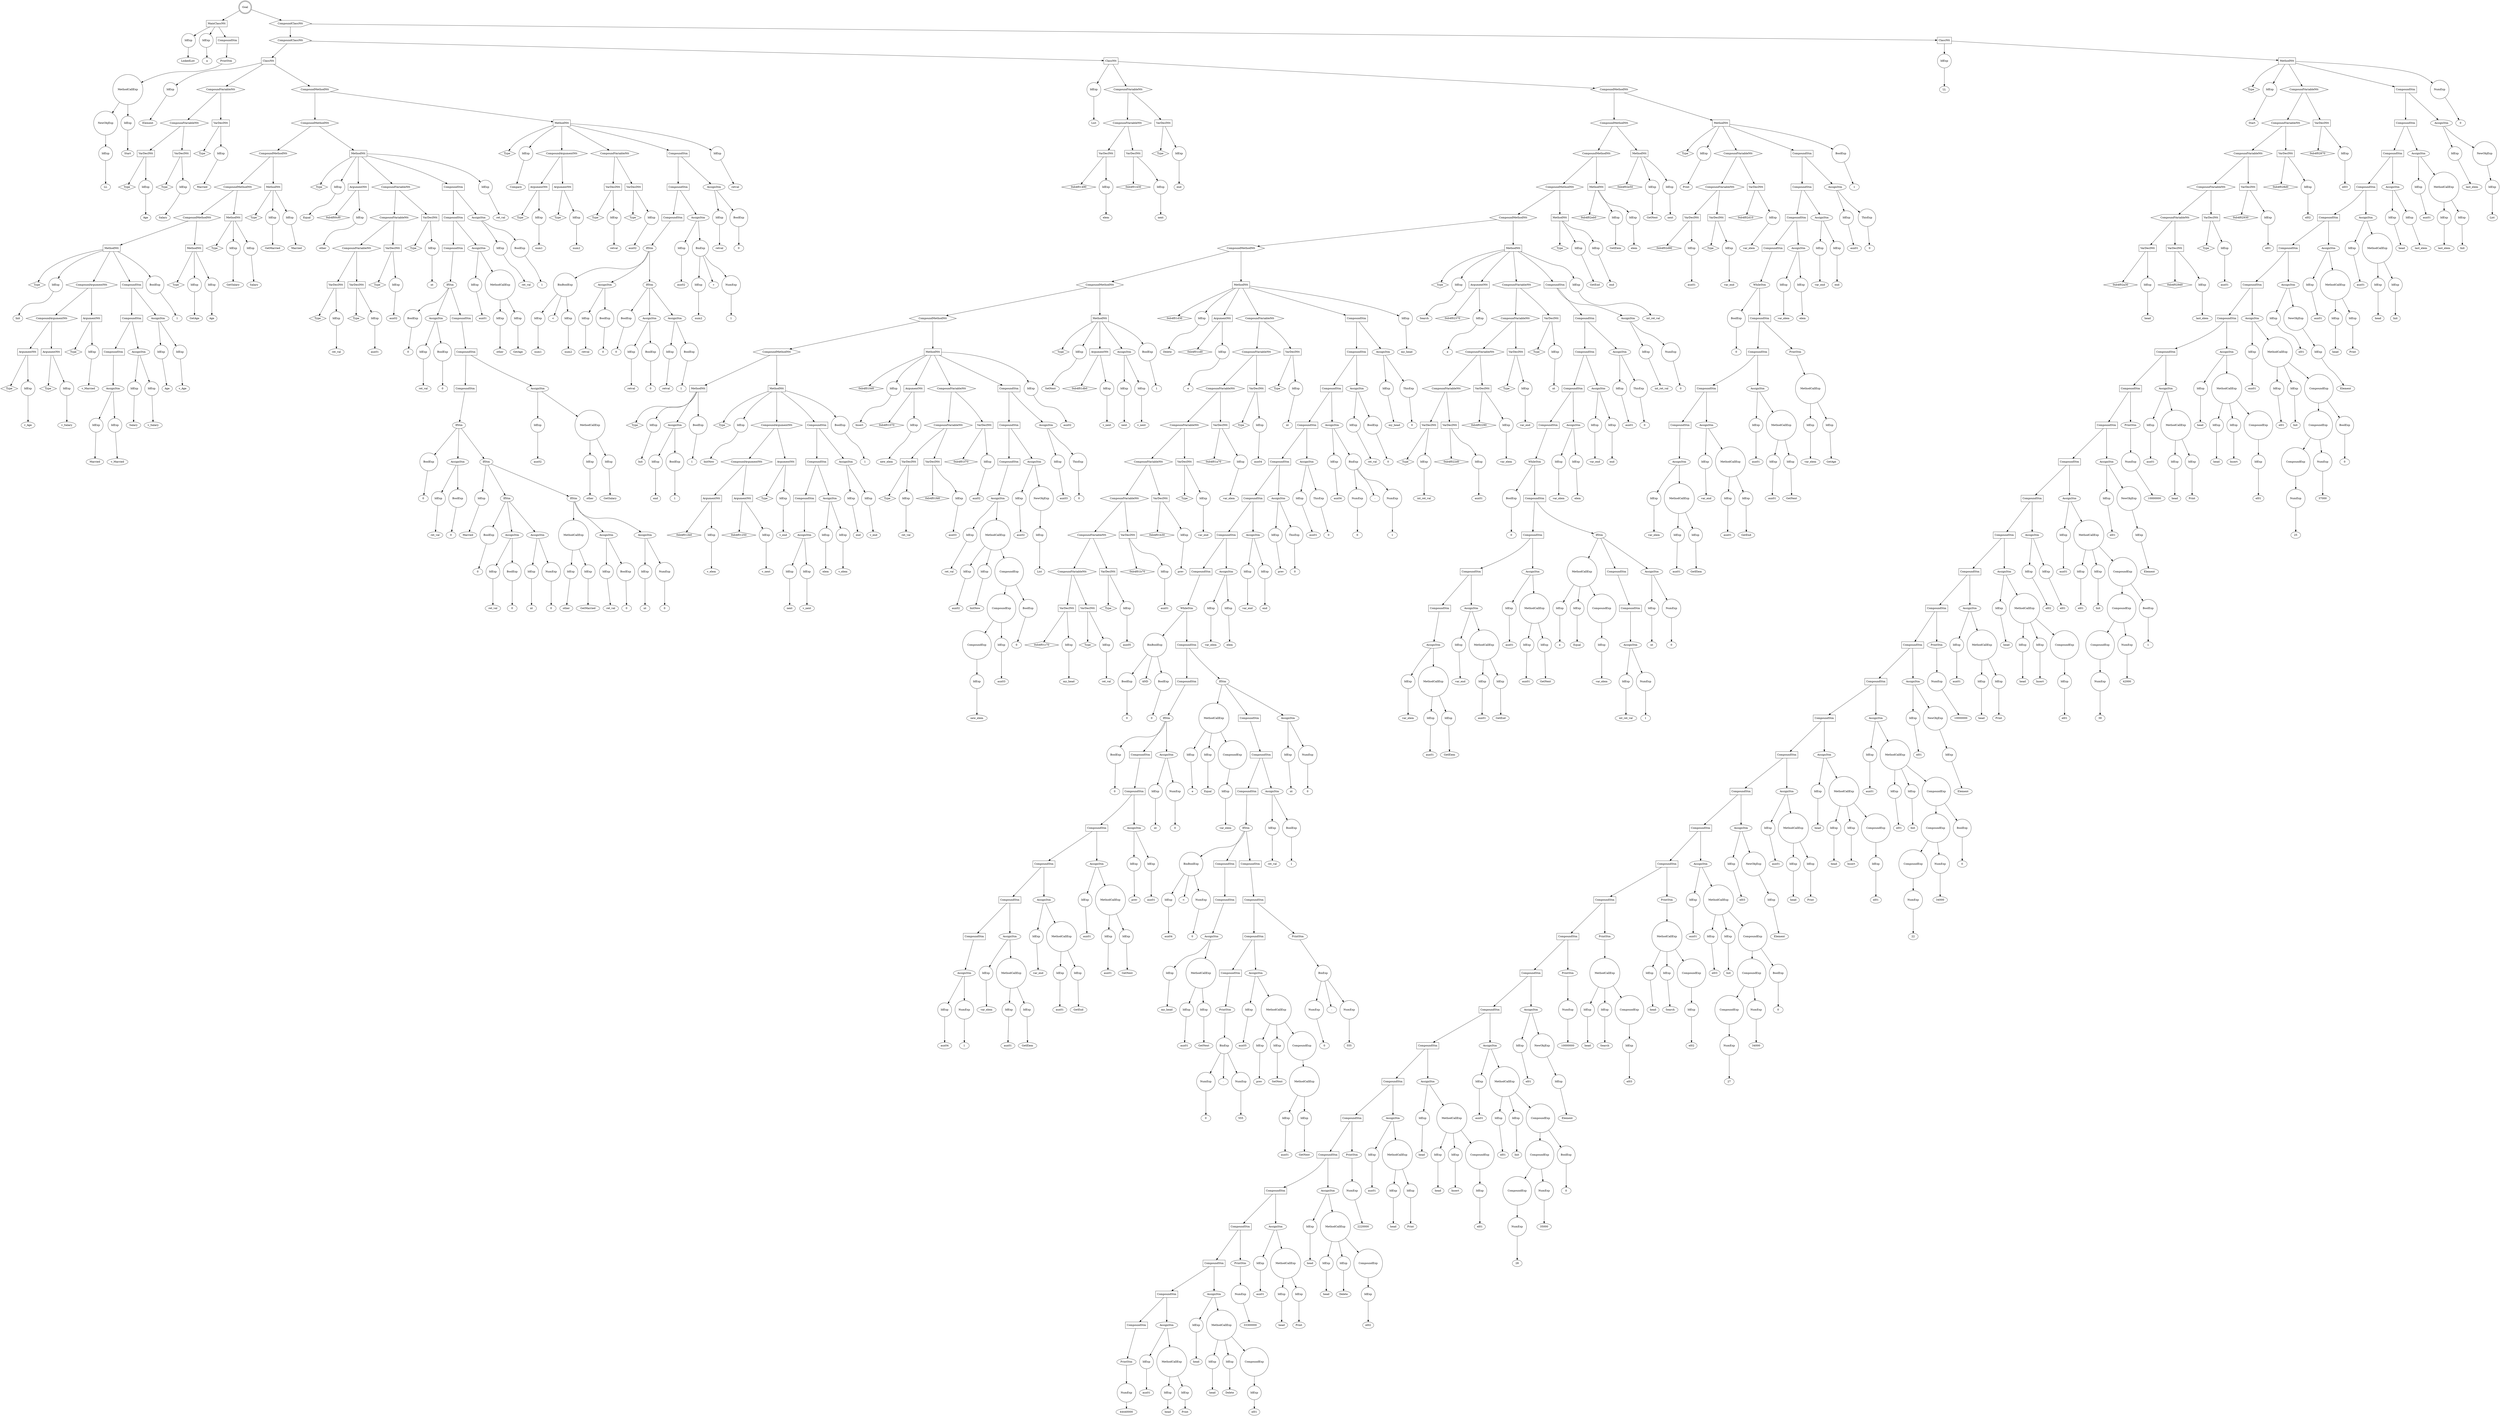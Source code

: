 digraph my_graph {
-1261395248;
-1261395248[label = "Goal", shape = "doublecircle"];
-1261395248->-1261434320;
-1261434320[label = "MainClassNtt", shape = "box"];
-1261434320->-1261433984
-1261433984[label = "IdExp", shape = "circle"];
-1261433984->-1261433968;
-1261433968[label = "LinkedList"];
-1261434320->-1261434032
-1261434032[label = "IdExp", shape = "circle"];
-1261434032->-1261434016;
-1261434016[label = "a"];
-1261434320->-1261434272;
-1261434272[label = "CompoundStm", shape = "polygon"];
-1261434272->-1259339120;
-1259339120[label = "PrintStm", shape = "ellipse"];
-1259339120->-1261434224
-1261434224[label = "MethodCallExp", shape = "circle"];
-1261434224->-1261434128
-1261434128[label = "NewObjExp", shape = "circle"];
-1261434128->-1261434080
-1261434080[label = "IdExp", shape = "circle"];
-1261434080->-1261434064;
-1261434064[label = "LL"];
-1261434224->-1261434176
-1261434176[label = "IdExp", shape = "circle"];
-1261434176->-1261434160;
-1261434160[label = "Start"];
-1261395248->-1261395200;
-1261395200[label = "CompoundClassNtt", shape = "hexagon"];
-1261395200->-1261407392;
-1261407392[label = "CompoundClassNtt", shape = "hexagon"];
-1261407392->-1261430384;
-1261430384[label = "ClassNtt", shape = "box"];
-1261430384->-1261434368
-1261434368[label = "IdExp", shape = "circle"];
-1261434368->-1261434352;
-1261434352[label = "Element"];
-1261430384->-1261434800;
-1261434800[label = "CompoundVariableNtt", shape = "hexagon"];
-1261434800->-1261434656;
-1261434656[label = "CompoundVariableNtt", shape = "hexagon"];
-1261434656->-1261434464;
-1261434464[label = "VarDeclNtt", shape = "box"];
-1261434464->-1259339216;
-1259339216[label = "Type", shape = "diamond" ];
-1261434464->-1261434416
-1261434416[label = "IdExp", shape = "circle"];
-1261434416->-1261434400;
-1261434400[label = "Age"];
-1261434656->-1261434608;
-1261434608[label = "VarDeclNtt", shape = "box"];
-1261434608->-1259339312;
-1259339312[label = "Type", shape = "diamond" ];
-1261434608->-1261434560
-1261434560[label = "IdExp", shape = "circle"];
-1261434560->-1261434544;
-1261434544[label = "Salary"];
-1261434800->-1261434752;
-1261434752[label = "VarDeclNtt", shape = "box"];
-1261434752->-1259339408;
-1259339408[label = "Type", shape = "diamond" ];
-1261434752->-1261434704
-1261434704[label = "IdExp", shape = "circle"];
-1261434704->-1261434688;
-1261434688[label = "Married"];
-1261430384->-1261430336;
-1261430336[label = "CompoundMethodNtt", shape = "hexagon"];
-1261430336->-1261428224;
-1261428224[label = "CompoundMethodNtt", shape = "hexagon"];
-1261428224->-1261436384;
-1261436384[label = "CompoundMethodNtt", shape = "hexagon"];
-1261436384->-1261436240;
-1261436240[label = "CompoundMethodNtt", shape = "hexagon"];
-1261436240->-1261436096;
-1261436096[label = "CompoundMethodNtt", shape = "hexagon"];
-1261436096->-1250949168;
-1250949168[label = "MethodNtt", shape = "box"];
-1250949168->-1259339504;
-1259339504[label = "Type", shape = "diamond" ];
-1250949168->-1261434848
-1261434848[label = "IdExp", shape = "circle"];
-1261434848->-1261434832;
-1261434832[label = "Init"];
-1250949168->-1261435280;
-1261435280[label = "CompoundArgumentNtt", shape = "hexagon"];
-1261435280->-1261435136;
-1261435136[label = "CompoundArgumentNtt", shape = "hexagon"];
-1261435136->-1261434944;
-1261434944[label = "ArgumentNtt", shape = "box"];
-1261434944->-1259339600;
-1259339600[label = "Type", shape = "diamond" ];
-1261434944->-1261434896
-1261434896[label = "IdExp", shape = "circle"];
-1261434896->-1261434880;
-1261434880[label = "v_Age"];
-1261435136->-1261435088;
-1261435088[label = "ArgumentNtt", shape = "box"];
-1261435088->-1259339696;
-1259339696[label = "Type", shape = "diamond" ];
-1261435088->-1261435040
-1261435040[label = "IdExp", shape = "circle"];
-1261435040->-1261435024;
-1261435024[label = "v_Salary"];
-1261435280->-1261435232;
-1261435232[label = "ArgumentNtt", shape = "box"];
-1261435232->-1259335696;
-1259335696[label = "Type", shape = "diamond" ];
-1261435232->-1261435184
-1261435184[label = "IdExp", shape = "circle"];
-1261435184->-1261435168;
-1261435168[label = "v_Married"];
-1250949168->-1261435856;
-1261435856[label = "CompoundStm", shape = "polygon"];
-1261435856->-1261435808;
-1261435808[label = "CompoundStm", shape = "polygon"];
-1261435808->-1261435760;
-1261435760[label = "CompoundStm", shape = "polygon"];
-1261435760->-1261435712;
-1261435712[label = "AssignStm", shape = "ellipse"];
-1261435712->-1261435616
-1261435616[label = "IdExp", shape = "circle"];
-1261435616->-1261435600;
-1261435600[label = "Married"];
-1261435712->-1261435664
-1261435664[label = "IdExp", shape = "circle"];
-1261435664->-1261435648;
-1261435648[label = "v_Married"];
-1261435808->-1261435568;
-1261435568[label = "AssignStm", shape = "ellipse"];
-1261435568->-1261435472
-1261435472[label = "IdExp", shape = "circle"];
-1261435472->-1261435456;
-1261435456[label = "Salary"];
-1261435568->-1261435520
-1261435520[label = "IdExp", shape = "circle"];
-1261435520->-1261435504;
-1261435504[label = "v_Salary"];
-1261435856->-1261435424;
-1261435424[label = "AssignStm", shape = "ellipse"];
-1261435424->-1261435328
-1261435328[label = "IdExp", shape = "circle"];
-1261435328->-1261435312;
-1261435312[label = "Age"];
-1261435424->-1261435376
-1261435376[label = "IdExp", shape = "circle"];
-1261435376->-1261435360;
-1261435360[label = "v_Age"];
-1250949168->-1261435904
-1261435904[label = "BoolExp", shape = "circle"];
-1261435904->-1261435888;
-1261435888[label = "1"];
-1261436096->-1250949296;
-1250949296[label = "MethodNtt", shape = "box"];
-1250949296->-1259335984;
-1259335984[label = "Type", shape = "diamond" ];
-1250949296->-1261436000
-1261436000[label = "IdExp", shape = "circle"];
-1261436000->-1261435984;
-1261435984[label = "GetAge"];
-1250949296->-1261436048
-1261436048[label = "IdExp", shape = "circle"];
-1261436048->-1261436032;
-1261436032[label = "Age"];
-1261436240->-1250949424;
-1250949424[label = "MethodNtt", shape = "box"];
-1250949424->-1259336112;
-1259336112[label = "Type", shape = "diamond" ];
-1250949424->-1261436144
-1261436144[label = "IdExp", shape = "circle"];
-1261436144->-1261436128;
-1261436128[label = "GetSalary"];
-1250949424->-1261436192
-1261436192[label = "IdExp", shape = "circle"];
-1261436192->-1261436176;
-1261436176[label = "Salary"];
-1261436384->-1250949552;
-1250949552[label = "MethodNtt", shape = "box"];
-1250949552->-1259336240;
-1259336240[label = "Type", shape = "diamond" ];
-1250949552->-1261436288
-1261436288[label = "IdExp", shape = "circle"];
-1261436288->-1261436272;
-1261436272[label = "GetMarried"];
-1250949552->-1261436336
-1261436336[label = "IdExp", shape = "circle"];
-1261436336->-1261436320;
-1261436320[label = "Married"];
-1261428224->-1250950064;
-1250950064[label = "MethodNtt", shape = "box"];
-1250950064->-1259336368;
-1259336368[label = "Type", shape = "diamond" ];
-1250950064->-1261436432
-1261436432[label = "IdExp", shape = "circle"];
-1261436432->-1261436416;
-1261436416[label = "Equal"];
-1250950064->-1261436624;
-1261436624[label = "ArgumentNtt", shape = "box"];
-1261436624->-1261436528;
-1261436528[label = "0xb4f00cf0", shape = "diamond" ];
-1261436624->-1261436576
-1261436576[label = "IdExp", shape = "circle"];
-1261436576->-1261436560;
-1261436560[label = "other"];
-1250950064->-1261431104;
-1261431104[label = "CompoundVariableNtt", shape = "hexagon"];
-1261431104->-1261430960;
-1261430960[label = "CompoundVariableNtt", shape = "hexagon"];
-1261430960->-1261430816;
-1261430816[label = "CompoundVariableNtt", shape = "hexagon"];
-1261430816->-1261436768;
-1261436768[label = "VarDeclNtt", shape = "box"];
-1261436768->-1259336560;
-1259336560[label = "Type", shape = "diamond" ];
-1261436768->-1261436720
-1261436720[label = "IdExp", shape = "circle"];
-1261436720->-1261436704;
-1261436704[label = "ret_val"];
-1261430816->-1261436912;
-1261436912[label = "VarDeclNtt", shape = "box"];
-1261436912->-1259336656;
-1259336656[label = "Type", shape = "diamond" ];
-1261436912->-1261436864
-1261436864[label = "IdExp", shape = "circle"];
-1261436864->-1261436848;
-1261436848[label = "aux01"];
-1261430960->-1261430912;
-1261430912[label = "VarDeclNtt", shape = "box"];
-1261430912->-1259336752;
-1259336752[label = "Type", shape = "diamond" ];
-1261430912->-1261430864
-1261430864[label = "IdExp", shape = "circle"];
-1261430864->-1261430848;
-1261430848[label = "aux02"];
-1261431104->-1261431056;
-1261431056[label = "VarDeclNtt", shape = "box"];
-1261431056->-1259336848;
-1259336848[label = "Type", shape = "diamond" ];
-1261431056->-1261431008
-1261431008[label = "IdExp", shape = "circle"];
-1261431008->-1261430992;
-1261430992[label = "nt"];
-1250950064->-1261428128;
-1261428128[label = "CompoundStm", shape = "polygon"];
-1261428128->-1261428080;
-1261428080[label = "CompoundStm", shape = "polygon"];
-1261428080->-1261428032;
-1261428032[label = "CompoundStm", shape = "polygon"];
-1261428032->-1261427984;
-1261427984[label = "IfStm", shape = "ellipse"];
-1261427984->-1261431872
-1261431872[label = "BoolExp", shape = "circle"];
-1261431872->-1261431856;
-1261431856[label = "0"];
-1261427984->-1261432016;
-1261432016[label = "AssignStm", shape = "ellipse"];
-1261432016->-1261431920
-1261431920[label = "IdExp", shape = "circle"];
-1261431920->-1261431904;
-1261431904[label = "ret_val"];
-1261432016->-1261431968
-1261431968[label = "BoolExp", shape = "circle"];
-1261431968->-1261431952;
-1261431952[label = "0"];
-1261427984->-1261427936;
-1261427936[label = "CompoundStm", shape = "polygon"];
-1261427936->-1261427888;
-1261427888[label = "CompoundStm", shape = "polygon"];
-1261427888->-1261427840;
-1261427840[label = "CompoundStm", shape = "polygon"];
-1261427840->-1261427792;
-1261427792[label = "IfStm", shape = "ellipse"];
-1261427792->-1261432640
-1261432640[label = "BoolExp", shape = "circle"];
-1261432640->-1261432624;
-1261432624[label = "0"];
-1261427792->-1261432784;
-1261432784[label = "AssignStm", shape = "ellipse"];
-1261432784->-1261432688
-1261432688[label = "IdExp", shape = "circle"];
-1261432688->-1261432672;
-1261432672[label = "ret_val"];
-1261432784->-1261432736
-1261432736[label = "BoolExp", shape = "circle"];
-1261432736->-1261432720;
-1261432720[label = "0"];
-1261427792->-1261427744;
-1261427744[label = "IfStm", shape = "ellipse"];
-1261427744->-1261432832
-1261432832[label = "IdExp", shape = "circle"];
-1261432832->-1261432816;
-1261432816[label = "Married"];
-1261427744->-1261433360;
-1261433360[label = "IfStm", shape = "ellipse"];
-1261433360->-1261433024
-1261433024[label = "BoolExp", shape = "circle"];
-1261433024->-1261433008;
-1261433008[label = "0"];
-1261433360->-1261433168;
-1261433168[label = "AssignStm", shape = "ellipse"];
-1261433168->-1261433072
-1261433072[label = "IdExp", shape = "circle"];
-1261433072->-1261433056;
-1261433056[label = "ret_val"];
-1261433168->-1261433120
-1261433120[label = "BoolExp", shape = "circle"];
-1261433120->-1261433104;
-1261433104[label = "0"];
-1261433360->-1261433312;
-1261433312[label = "AssignStm", shape = "ellipse"];
-1261433312->-1261433216
-1261433216[label = "IdExp", shape = "circle"];
-1261433216->-1261433200;
-1261433200[label = "nt"];
-1261433312->-1261433264
-1261433264[label = "NumExp", shape = "circle"];
-1261433264->-1261433248;
-1261433248[label = "0"];
-1261427744->-1261433840;
-1261433840[label = "IfStm", shape = "ellipse"];
-1261433840->-1261433504
-1261433504[label = "MethodCallExp", shape = "circle"];
-1261433504->-1261433408
-1261433408[label = "IdExp", shape = "circle"];
-1261433408->-1261433392;
-1261433392[label = "other"];
-1261433504->-1261433456
-1261433456[label = "IdExp", shape = "circle"];
-1261433456->-1261433440;
-1261433440[label = "GetMarried"];
-1261433840->-1261433648;
-1261433648[label = "AssignStm", shape = "ellipse"];
-1261433648->-1261433552
-1261433552[label = "IdExp", shape = "circle"];
-1261433552->-1261433536;
-1261433536[label = "ret_val"];
-1261433648->-1261433600
-1261433600[label = "BoolExp", shape = "circle"];
-1261433600->-1261433584;
-1261433584[label = "0"];
-1261433840->-1261433792;
-1261433792[label = "AssignStm", shape = "ellipse"];
-1261433792->-1261433696
-1261433696[label = "IdExp", shape = "circle"];
-1261433696->-1261433680;
-1261433680[label = "nt"];
-1261433792->-1261433744
-1261433744[label = "NumExp", shape = "circle"];
-1261433744->-1261433728;
-1261433728[label = "0"];
-1261427888->-1261432256;
-1261432256[label = "AssignStm", shape = "ellipse"];
-1261432256->-1261432064
-1261432064[label = "IdExp", shape = "circle"];
-1261432064->-1261432048;
-1261432048[label = "aux02"];
-1261432256->-1261432208
-1261432208[label = "MethodCallExp", shape = "circle"];
-1261432208->-1261432112
-1261432112[label = "IdExp", shape = "circle"];
-1261432112->-1261432096;
-1261432096[label = "other"];
-1261432208->-1261432160
-1261432160[label = "IdExp", shape = "circle"];
-1261432160->-1261432144;
-1261432144[label = "GetSalary"];
-1261428080->-1261431488;
-1261431488[label = "AssignStm", shape = "ellipse"];
-1261431488->-1261431296
-1261431296[label = "IdExp", shape = "circle"];
-1261431296->-1261431280;
-1261431280[label = "aux01"];
-1261431488->-1261431440
-1261431440[label = "MethodCallExp", shape = "circle"];
-1261431440->-1261431344
-1261431344[label = "IdExp", shape = "circle"];
-1261431344->-1261431328;
-1261431328[label = "other"];
-1261431440->-1261431392
-1261431392[label = "IdExp", shape = "circle"];
-1261431392->-1261431376;
-1261431376[label = "GetAge"];
-1261428128->-1261431248;
-1261431248[label = "AssignStm", shape = "ellipse"];
-1261431248->-1261431152
-1261431152[label = "IdExp", shape = "circle"];
-1261431152->-1261431136;
-1261431136[label = "ret_val"];
-1261431248->-1261431200
-1261431200[label = "BoolExp", shape = "circle"];
-1261431200->-1261431184;
-1261431184[label = "1"];
-1250950064->-1261428176
-1261428176[label = "IdExp", shape = "circle"];
-1261428176->-1261428160;
-1261428160[label = "ret_val"];
-1261430336->-1250950320;
-1250950320[label = "MethodNtt", shape = "box"];
-1250950320->-1259333680;
-1259333680[label = "Type", shape = "diamond" ];
-1250950320->-1261428272
-1261428272[label = "IdExp", shape = "circle"];
-1261428272->-1261428256;
-1261428256[label = "Compare"];
-1250950320->-1261428560;
-1261428560[label = "CompoundArgumentNtt", shape = "hexagon"];
-1261428560->-1261428368;
-1261428368[label = "ArgumentNtt", shape = "box"];
-1261428368->-1259333744;
-1259333744[label = "Type", shape = "diamond" ];
-1261428368->-1261428320
-1261428320[label = "IdExp", shape = "circle"];
-1261428320->-1261428304;
-1261428304[label = "num1"];
-1261428560->-1261428512;
-1261428512[label = "ArgumentNtt", shape = "box"];
-1261428512->-1259333840;
-1259333840[label = "Type", shape = "diamond" ];
-1261428512->-1261428464
-1261428464[label = "IdExp", shape = "circle"];
-1261428464->-1261428448;
-1261428448[label = "num2"];
-1250950320->-1261428848;
-1261428848[label = "CompoundVariableNtt", shape = "hexagon"];
-1261428848->-1261428656;
-1261428656[label = "VarDeclNtt", shape = "box"];
-1261428656->-1259333936;
-1259333936[label = "Type", shape = "diamond" ];
-1261428656->-1261428608
-1261428608[label = "IdExp", shape = "circle"];
-1261428608->-1261428592;
-1261428592[label = "retval"];
-1261428848->-1261428800;
-1261428800[label = "VarDeclNtt", shape = "box"];
-1261428800->-1259334032;
-1259334032[label = "Type", shape = "diamond" ];
-1261428800->-1261428752
-1261428752[label = "IdExp", shape = "circle"];
-1261428752->-1261428736;
-1261428736[label = "aux02"];
-1250950320->-1261430240;
-1261430240[label = "CompoundStm", shape = "polygon"];
-1261430240->-1261430192;
-1261430192[label = "CompoundStm", shape = "polygon"];
-1261430192->-1261430144;
-1261430144[label = "CompoundStm", shape = "polygon"];
-1261430144->-1261430096;
-1261430096[label = "IfStm", shape = "ellipse"];
-1261430096->-1261429376;
-1261429376[label = "BinBoolExp", shape = "circle"];
-1261429376->-1261429280
-1261429280[label = "IdExp", shape = "circle"];
-1261429280->-1261429264;
-1261429264[label = "num1"];
-1261429376->-1261429352;
-1261429352[label = "<" ];
-1261429376->-1261429328
-1261429328[label = "IdExp", shape = "circle"];
-1261429328->-1261429312;
-1261429312[label = "num2"];
-1261430096->-1261429520;
-1261429520[label = "AssignStm", shape = "ellipse"];
-1261429520->-1261429424
-1261429424[label = "IdExp", shape = "circle"];
-1261429424->-1261429408;
-1261429408[label = "retval"];
-1261429520->-1261429472
-1261429472[label = "BoolExp", shape = "circle"];
-1261429472->-1261429456;
-1261429456[label = "0"];
-1261430096->-1261430048;
-1261430048[label = "IfStm", shape = "ellipse"];
-1261430048->-1261429712
-1261429712[label = "BoolExp", shape = "circle"];
-1261429712->-1261429696;
-1261429696[label = "0"];
-1261430048->-1261429856;
-1261429856[label = "AssignStm", shape = "ellipse"];
-1261429856->-1261429760
-1261429760[label = "IdExp", shape = "circle"];
-1261429760->-1261429744;
-1261429744[label = "retval"];
-1261429856->-1261429808
-1261429808[label = "BoolExp", shape = "circle"];
-1261429808->-1261429792;
-1261429792[label = "0"];
-1261430048->-1261430000;
-1261430000[label = "AssignStm", shape = "ellipse"];
-1261430000->-1261429904
-1261429904[label = "IdExp", shape = "circle"];
-1261429904->-1261429888;
-1261429888[label = "retval"];
-1261430000->-1261429952
-1261429952[label = "BoolExp", shape = "circle"];
-1261429952->-1261429936;
-1261429936[label = "1"];
-1261430192->-1261429232;
-1261429232[label = "AssignStm", shape = "ellipse"];
-1261429232->-1261429040
-1261429040[label = "IdExp", shape = "circle"];
-1261429040->-1261429024;
-1261429024[label = "aux02"];
-1261429232->-1261429184;
-1261429184[label = "BinExp", shape = "circle"];
-1261429184->-1261429088
-1261429088[label = "IdExp", shape = "circle"];
-1261429088->-1261429072;
-1261429072[label = "num2"];
-1261429184->-1261429160;
-1261429160[label = "+" ];
-1261429184->-1261429136
-1261429136[label = "NumExp", shape = "circle"];
-1261429136->-1261429120;
-1261429120[label = "1"];
-1261430240->-1261428992;
-1261428992[label = "AssignStm", shape = "ellipse"];
-1261428992->-1261428896
-1261428896[label = "IdExp", shape = "circle"];
-1261428896->-1261428880;
-1261428880[label = "retval"];
-1261428992->-1261428944
-1261428944[label = "BoolExp", shape = "circle"];
-1261428944->-1261428928;
-1261428928[label = "0"];
-1250950320->-1261430288
-1261430288[label = "IdExp", shape = "circle"];
-1261430288->-1261430272;
-1261430272[label = "retval"];
-1261407392->-1261407344;
-1261407344[label = "ClassNtt", shape = "box"];
-1261407344->-1261430480
-1261430480[label = "IdExp", shape = "circle"];
-1261430480->-1261430464;
-1261430464[label = "List"];
-1261407344->-1261424960;
-1261424960[label = "CompoundVariableNtt", shape = "hexagon"];
-1261424960->-1261424816;
-1261424816[label = "CompoundVariableNtt", shape = "hexagon"];
-1261424816->-1261430672;
-1261430672[label = "VarDeclNtt", shape = "box"];
-1261430672->-1261430576;
-1261430576[label = "0xb4f01490", shape = "diamond" ];
-1261430672->-1261430624
-1261430624[label = "IdExp", shape = "circle"];
-1261430624->-1261430608;
-1261430608[label = "elem"];
-1261424816->-1261424768;
-1261424768[label = "VarDeclNtt", shape = "box"];
-1261424768->-1261424672;
-1261424672[label = "0xb4f01430", shape = "diamond" ];
-1261424768->-1261424720
-1261424720[label = "IdExp", shape = "circle"];
-1261424720->-1261424704;
-1261424704[label = "next"];
-1261424960->-1261424912;
-1261424912[label = "VarDeclNtt", shape = "box"];
-1261424912->-1259334704;
-1259334704[label = "Type", shape = "diamond" ];
-1261424912->-1261424864
-1261424864[label = "IdExp", shape = "circle"];
-1261424864->-1261424848;
-1261424848[label = "end"];
-1261407344->-1261407296;
-1261407296[label = "CompoundMethodNtt", shape = "hexagon"];
-1261407296->-1261410848;
-1261410848[label = "CompoundMethodNtt", shape = "hexagon"];
-1261410848->-1261410608;
-1261410608[label = "CompoundMethodNtt", shape = "hexagon"];
-1261410608->-1261410368;
-1261410368[label = "CompoundMethodNtt", shape = "hexagon"];
-1261410368->-1261410224;
-1261410224[label = "CompoundMethodNtt", shape = "hexagon"];
-1261410224->-1261412528;
-1261412528[label = "CompoundMethodNtt", shape = "hexagon"];
-1261412528->-1261423184;
-1261423184[label = "CompoundMethodNtt", shape = "hexagon"];
-1261423184->-1261422608;
-1261422608[label = "CompoundMethodNtt", shape = "hexagon"];
-1261422608->-1261426640;
-1261426640[label = "CompoundMethodNtt", shape = "hexagon"];
-1261426640->-1250950640;
-1250950640[label = "MethodNtt", shape = "box"];
-1250950640->-1259334800;
-1259334800[label = "Type", shape = "diamond" ];
-1250950640->-1261425008
-1261425008[label = "IdExp", shape = "circle"];
-1261425008->-1261424992;
-1261424992[label = "Init"];
-1250950640->-1261425152;
-1261425152[label = "AssignStm", shape = "ellipse"];
-1261425152->-1261425056
-1261425056[label = "IdExp", shape = "circle"];
-1261425056->-1261425040;
-1261425040[label = "end"];
-1261425152->-1261425104
-1261425104[label = "BoolExp", shape = "circle"];
-1261425104->-1261425088;
-1261425088[label = "1"];
-1250950640->-1261425248
-1261425248[label = "BoolExp", shape = "circle"];
-1261425248->-1261425232;
-1261425232[label = "1"];
-1261426640->-1250950960;
-1250950960[label = "MethodNtt", shape = "box"];
-1250950960->-1259334896;
-1259334896[label = "Type", shape = "diamond" ];
-1250950960->-1261425344
-1261425344[label = "IdExp", shape = "circle"];
-1261425344->-1261425328;
-1261425328[label = "InitNew"];
-1250950960->-1261425968;
-1261425968[label = "CompoundArgumentNtt", shape = "hexagon"];
-1261425968->-1261425824;
-1261425824[label = "CompoundArgumentNtt", shape = "hexagon"];
-1261425824->-1261425536;
-1261425536[label = "ArgumentNtt", shape = "box"];
-1261425536->-1261425440;
-1261425440[label = "0xb4f012b0", shape = "diamond" ];
-1261425536->-1261425488
-1261425488[label = "IdExp", shape = "circle"];
-1261425488->-1261425472;
-1261425472[label = "v_elem"];
-1261425824->-1261425776;
-1261425776[label = "ArgumentNtt", shape = "box"];
-1261425776->-1261425680;
-1261425680[label = "0xb4f01250", shape = "diamond" ];
-1261425776->-1261425728
-1261425728[label = "IdExp", shape = "circle"];
-1261425728->-1261425712;
-1261425712[label = "v_next"];
-1261425968->-1261425920;
-1261425920[label = "ArgumentNtt", shape = "box"];
-1261425920->-1259335184;
-1259335184[label = "Type", shape = "diamond" ];
-1261425920->-1261425872
-1261425872[label = "IdExp", shape = "circle"];
-1261425872->-1261425856;
-1261425856[label = "v_end"];
-1250950960->-1261426544;
-1261426544[label = "CompoundStm", shape = "polygon"];
-1261426544->-1261426496;
-1261426496[label = "CompoundStm", shape = "polygon"];
-1261426496->-1261426448;
-1261426448[label = "CompoundStm", shape = "polygon"];
-1261426448->-1261426400;
-1261426400[label = "AssignStm", shape = "ellipse"];
-1261426400->-1261426304
-1261426304[label = "IdExp", shape = "circle"];
-1261426304->-1261426288;
-1261426288[label = "next"];
-1261426400->-1261426352
-1261426352[label = "IdExp", shape = "circle"];
-1261426352->-1261426336;
-1261426336[label = "v_next"];
-1261426496->-1261426256;
-1261426256[label = "AssignStm", shape = "ellipse"];
-1261426256->-1261426160
-1261426160[label = "IdExp", shape = "circle"];
-1261426160->-1261426144;
-1261426144[label = "elem"];
-1261426256->-1261426208
-1261426208[label = "IdExp", shape = "circle"];
-1261426208->-1261426192;
-1261426192[label = "v_elem"];
-1261426544->-1261426112;
-1261426112[label = "AssignStm", shape = "ellipse"];
-1261426112->-1261426016
-1261426016[label = "IdExp", shape = "circle"];
-1261426016->-1261426000;
-1261426000[label = "end"];
-1261426112->-1261426064
-1261426064[label = "IdExp", shape = "circle"];
-1261426064->-1261426048;
-1261426048[label = "v_end"];
-1250950960->-1261426592
-1261426592[label = "BoolExp", shape = "circle"];
-1261426592->-1261426576;
-1261426576[label = "1"];
-1261422608->-1250943024;
-1250943024[label = "MethodNtt", shape = "box"];
-1250943024->-1261426736;
-1261426736[label = "0xb4f010d0", shape = "diamond" ];
-1250943024->-1261426784
-1261426784[label = "IdExp", shape = "circle"];
-1261426784->-1261426768;
-1261426768[label = "Insert"];
-1250943024->-1261426976;
-1261426976[label = "ArgumentNtt", shape = "box"];
-1261426976->-1261426880;
-1261426880[label = "0xb4f01070", shape = "diamond" ];
-1261426976->-1261426928
-1261426928[label = "IdExp", shape = "circle"];
-1261426928->-1261426912;
-1261426912[label = "new_elem"];
-1250943024->-1261427648;
-1261427648[label = "CompoundVariableNtt", shape = "hexagon"];
-1261427648->-1261427408;
-1261427408[label = "CompoundVariableNtt", shape = "hexagon"];
-1261427408->-1261427120;
-1261427120[label = "VarDeclNtt", shape = "box"];
-1261427120->-1259335664;
-1259335664[label = "Type", shape = "diamond" ];
-1261427120->-1261427072
-1261427072[label = "IdExp", shape = "circle"];
-1261427072->-1261427056;
-1261427056[label = "ret_val"];
-1261427408->-1261427360;
-1261427360[label = "VarDeclNtt", shape = "box"];
-1261427360->-1261427264;
-1261427264[label = "0xb4f01fd0", shape = "diamond" ];
-1261427360->-1261427312
-1261427312[label = "IdExp", shape = "circle"];
-1261427312->-1261427296;
-1261427296[label = "aux03"];
-1261427648->-1261427600;
-1261427600[label = "VarDeclNtt", shape = "box"];
-1261427600->-1261427504;
-1261427504[label = "0xb4f01f70", shape = "diamond" ];
-1261427600->-1261427552
-1261427552[label = "IdExp", shape = "circle"];
-1261427552->-1261427536;
-1261427536[label = "aux02"];
-1250943024->-1261422512;
-1261422512[label = "CompoundStm", shape = "polygon"];
-1261422512->-1261422464;
-1261422464[label = "CompoundStm", shape = "polygon"];
-1261422464->-1261422416;
-1261422416[label = "CompoundStm", shape = "polygon"];
-1261422416->-1261422368;
-1261422368[label = "AssignStm", shape = "ellipse"];
-1261422368->-1261421888
-1261421888[label = "IdExp", shape = "circle"];
-1261421888->-1261421872;
-1261421872[label = "ret_val"];
-1261422368->-1261422320
-1261422320[label = "MethodCallExp", shape = "circle"];
-1261422320->-1261421936
-1261421936[label = "IdExp", shape = "circle"];
-1261421936->-1261421920;
-1261421920[label = "aux02"];
-1261422320->-1261421984
-1261421984[label = "IdExp", shape = "circle"];
-1261421984->-1261421968;
-1261421968[label = "InitNew"];
-1261422320->-1261422272;
-1261422272[label = "CompoundExp", shape = "circle"];
-1261422272->-1261422176;
-1261422176[label = "CompoundExp", shape = "circle"];
-1261422176->-1261422080;
-1261422080[label = "CompoundExp", shape = "circle"];
-1261422080->-1261422032
-1261422032[label = "IdExp", shape = "circle"];
-1261422032->-1261422016;
-1261422016[label = "new_elem"];
-1261422176->-1261422128
-1261422128[label = "IdExp", shape = "circle"];
-1261422128->-1261422112;
-1261422112[label = "aux03"];
-1261422272->-1261422224
-1261422224[label = "BoolExp", shape = "circle"];
-1261422224->-1261422208;
-1261422208[label = "0"];
-1261422464->-1261421840;
-1261421840[label = "AssignStm", shape = "ellipse"];
-1261421840->-1261421696
-1261421696[label = "IdExp", shape = "circle"];
-1261421696->-1261421680;
-1261421680[label = "aux02"];
-1261421840->-1261421792
-1261421792[label = "NewObjExp", shape = "circle"];
-1261421792->-1261421744
-1261421744[label = "IdExp", shape = "circle"];
-1261421744->-1261421728;
-1261421728[label = "List"];
-1261422512->-1261421648;
-1261421648[label = "AssignStm", shape = "ellipse"];
-1261421648->-1261427696
-1261427696[label = "IdExp", shape = "circle"];
-1261427696->-1261427680;
-1261427680[label = "aux03"];
-1261421648->-1261421600
-1261421600[label = "ThisExp", shape = "circle"];
-1261421600->-1261421584;
-1261421584[label = "0"];
-1250943024->-1261422560
-1261422560[label = "IdExp", shape = "circle"];
-1261422560->-1261422544;
-1261422544[label = "aux02"];
-1261423184->-1250943152;
-1250943152[label = "MethodNtt", shape = "box"];
-1250943152->-1259332080;
-1259332080[label = "Type", shape = "diamond" ];
-1250943152->-1261422656
-1261422656[label = "IdExp", shape = "circle"];
-1261422656->-1261422640;
-1261422640[label = "SetNext"];
-1250943152->-1261422848;
-1261422848[label = "ArgumentNtt", shape = "box"];
-1261422848->-1261422752;
-1261422752[label = "0xb4f01db0", shape = "diamond" ];
-1261422848->-1261422800
-1261422800[label = "IdExp", shape = "circle"];
-1261422800->-1261422784;
-1261422784[label = "v_next"];
-1250943152->-1261423040;
-1261423040[label = "AssignStm", shape = "ellipse"];
-1261423040->-1261422944
-1261422944[label = "IdExp", shape = "circle"];
-1261422944->-1261422928;
-1261422928[label = "next"];
-1261423040->-1261422992
-1261422992[label = "IdExp", shape = "circle"];
-1261422992->-1261422976;
-1261422976[label = "v_next"];
-1250943152->-1261423136
-1261423136[label = "BoolExp", shape = "circle"];
-1261423136->-1261423120;
-1261423120[label = "1"];
-1261412528->-1250943920;
-1250943920[label = "MethodNtt", shape = "box"];
-1250943920->-1261423280;
-1261423280[label = "0xb4f01d30", shape = "diamond" ];
-1250943920->-1261423328
-1261423328[label = "IdExp", shape = "circle"];
-1261423328->-1261423312;
-1261423312[label = "Delete"];
-1250943920->-1261423520;
-1261423520[label = "ArgumentNtt", shape = "box"];
-1261423520->-1261423424;
-1261423424[label = "0xb4f01cd0", shape = "diamond" ];
-1261423520->-1261423472
-1261423472[label = "IdExp", shape = "circle"];
-1261423472->-1261423456;
-1261423456[label = "e"];
-1250943920->-1261419104;
-1261419104[label = "CompoundVariableNtt", shape = "hexagon"];
-1261419104->-1261418960;
-1261418960[label = "CompoundVariableNtt", shape = "hexagon"];
-1261418960->-1261418816;
-1261418816[label = "CompoundVariableNtt", shape = "hexagon"];
-1261418816->-1261418576;
-1261418576[label = "CompoundVariableNtt", shape = "hexagon"];
-1261418576->-1261424576;
-1261424576[label = "CompoundVariableNtt", shape = "hexagon"];
-1261424576->-1261424336;
-1261424336[label = "CompoundVariableNtt", shape = "hexagon"];
-1261424336->-1261424096;
-1261424096[label = "CompoundVariableNtt", shape = "hexagon"];
-1261424096->-1261423952;
-1261423952[label = "CompoundVariableNtt", shape = "hexagon"];
-1261423952->-1261423760;
-1261423760[label = "VarDeclNtt", shape = "box"];
-1261423760->-1261423664;
-1261423664[label = "0xb4f01c70", shape = "diamond" ];
-1261423760->-1261423712
-1261423712[label = "IdExp", shape = "circle"];
-1261423712->-1261423696;
-1261423696[label = "my_head"];
-1261423952->-1261423904;
-1261423904[label = "VarDeclNtt", shape = "box"];
-1261423904->-1259332592;
-1259332592[label = "Type", shape = "diamond" ];
-1261423904->-1261423856
-1261423856[label = "IdExp", shape = "circle"];
-1261423856->-1261423840;
-1261423840[label = "ret_val"];
-1261424096->-1261424048;
-1261424048[label = "VarDeclNtt", shape = "box"];
-1261424048->-1259332656;
-1259332656[label = "Type", shape = "diamond" ];
-1261424048->-1261424000
-1261424000[label = "IdExp", shape = "circle"];
-1261424000->-1261423984;
-1261423984[label = "aux05"];
-1261424336->-1261424288;
-1261424288[label = "VarDeclNtt", shape = "box"];
-1261424288->-1261424192;
-1261424192[label = "0xb4f01b70", shape = "diamond" ];
-1261424288->-1261424240
-1261424240[label = "IdExp", shape = "circle"];
-1261424240->-1261424224;
-1261424224[label = "aux01"];
-1261424576->-1261424528;
-1261424528[label = "VarDeclNtt", shape = "box"];
-1261424528->-1261424432;
-1261424432[label = "0xb4f01b30", shape = "diamond" ];
-1261424528->-1261424480
-1261424480[label = "IdExp", shape = "circle"];
-1261424480->-1261424464;
-1261424464[label = "prev"];
-1261418576->-1261418528;
-1261418528[label = "VarDeclNtt", shape = "box"];
-1261418528->-1259332912;
-1259332912[label = "Type", shape = "diamond" ];
-1261418528->-1261424624
-1261424624[label = "IdExp", shape = "circle"];
-1261424624->-1261424608;
-1261424608[label = "var_end"];
-1261418816->-1261418768;
-1261418768[label = "VarDeclNtt", shape = "box"];
-1261418768->-1261418672;
-1261418672[label = "0xb4f01a70", shape = "diamond" ];
-1261418768->-1261418720
-1261418720[label = "IdExp", shape = "circle"];
-1261418720->-1261418704;
-1261418704[label = "var_elem"];
-1261418960->-1261418912;
-1261418912[label = "VarDeclNtt", shape = "box"];
-1261418912->-1259333104;
-1259333104[label = "Type", shape = "diamond" ];
-1261418912->-1261418864
-1261418864[label = "IdExp", shape = "circle"];
-1261418864->-1261418848;
-1261418848[label = "aux04"];
-1261419104->-1261419056;
-1261419056[label = "VarDeclNtt", shape = "box"];
-1261419056->-1259333200;
-1259333200[label = "Type", shape = "diamond" ];
-1261419056->-1261419008
-1261419008[label = "IdExp", shape = "circle"];
-1261419008->-1261418992;
-1261418992[label = "nt"];
-1250943920->-1261412432;
-1261412432[label = "CompoundStm", shape = "polygon"];
-1261412432->-1261412384;
-1261412384[label = "CompoundStm", shape = "polygon"];
-1261412384->-1261418480;
-1261418480[label = "CompoundStm", shape = "polygon"];
-1261418480->-1261418432;
-1261418432[label = "CompoundStm", shape = "polygon"];
-1261418432->-1261418384;
-1261418384[label = "CompoundStm", shape = "polygon"];
-1261418384->-1261418336;
-1261418336[label = "CompoundStm", shape = "polygon"];
-1261418336->-1261418288;
-1261418288[label = "CompoundStm", shape = "polygon"];
-1261418288->-1261418240;
-1261418240[label = "CompoundStm", shape = "polygon"];
-1261418240->-1261418192;
-1261418192[label = "WhileStm", shape = "ellipse"];
-1261418192->-1261420448;
-1261420448[label = "BinBoolExp", shape = "circle"];
-1261420448->-1261420304
-1261420304[label = "BoolExp", shape = "circle"];
-1261420304->-1261420288;
-1261420288[label = "0"];
-1261420448->-1261420424;
-1261420424[label = "AND" ];
-1261420448->-1261420400
-1261420400[label = "BoolExp", shape = "circle"];
-1261420400->-1261420384;
-1261420384[label = "0"];
-1261418192->-1261418144;
-1261418144[label = "CompoundStm", shape = "polygon"];
-1261418144->-1261418096;
-1261418096[label = "CompoundStm", shape = "polygon"];
-1261418096->-1261418048;
-1261418048[label = "IfStm", shape = "ellipse"];
-1261418048->-1261416560
-1261416560[label = "BoolExp", shape = "circle"];
-1261416560->-1261416544;
-1261416544[label = "0"];
-1261418048->-1261417856;
-1261417856[label = "CompoundStm", shape = "polygon"];
-1261417856->-1261417808;
-1261417808[label = "CompoundStm", shape = "polygon"];
-1261417808->-1261417760;
-1261417760[label = "CompoundStm", shape = "polygon"];
-1261417760->-1261417712;
-1261417712[label = "CompoundStm", shape = "polygon"];
-1261417712->-1261417664;
-1261417664[label = "CompoundStm", shape = "polygon"];
-1261417664->-1261417616;
-1261417616[label = "CompoundStm", shape = "polygon"];
-1261417616->-1261417568;
-1261417568[label = "AssignStm", shape = "ellipse"];
-1261417568->-1261417472
-1261417472[label = "IdExp", shape = "circle"];
-1261417472->-1261417456;
-1261417456[label = "aux04"];
-1261417568->-1261417520
-1261417520[label = "NumExp", shape = "circle"];
-1261417520->-1261417504;
-1261417504[label = "1"];
-1261417664->-1261417424;
-1261417424[label = "AssignStm", shape = "ellipse"];
-1261417424->-1261417232
-1261417232[label = "IdExp", shape = "circle"];
-1261417232->-1261417216;
-1261417216[label = "var_elem"];
-1261417424->-1261417376
-1261417376[label = "MethodCallExp", shape = "circle"];
-1261417376->-1261417280
-1261417280[label = "IdExp", shape = "circle"];
-1261417280->-1261417264;
-1261417264[label = "aux01"];
-1261417376->-1261417328
-1261417328[label = "IdExp", shape = "circle"];
-1261417328->-1261417312;
-1261417312[label = "GetElem"];
-1261417712->-1261417184;
-1261417184[label = "AssignStm", shape = "ellipse"];
-1261417184->-1261416992
-1261416992[label = "IdExp", shape = "circle"];
-1261416992->-1261416976;
-1261416976[label = "var_end"];
-1261417184->-1261417136
-1261417136[label = "MethodCallExp", shape = "circle"];
-1261417136->-1261417040
-1261417040[label = "IdExp", shape = "circle"];
-1261417040->-1261417024;
-1261417024[label = "aux01"];
-1261417136->-1261417088
-1261417088[label = "IdExp", shape = "circle"];
-1261417088->-1261417072;
-1261417072[label = "GetEnd"];
-1261417760->-1261416944;
-1261416944[label = "AssignStm", shape = "ellipse"];
-1261416944->-1261416752
-1261416752[label = "IdExp", shape = "circle"];
-1261416752->-1261416736;
-1261416736[label = "aux01"];
-1261416944->-1261416896
-1261416896[label = "MethodCallExp", shape = "circle"];
-1261416896->-1261416800
-1261416800[label = "IdExp", shape = "circle"];
-1261416800->-1261416784;
-1261416784[label = "aux01"];
-1261416896->-1261416848
-1261416848[label = "IdExp", shape = "circle"];
-1261416848->-1261416832;
-1261416832[label = "GetNext"];
-1261417808->-1261416704;
-1261416704[label = "AssignStm", shape = "ellipse"];
-1261416704->-1261416608
-1261416608[label = "IdExp", shape = "circle"];
-1261416608->-1261416592;
-1261416592[label = "prev"];
-1261416704->-1261416656
-1261416656[label = "IdExp", shape = "circle"];
-1261416656->-1261416640;
-1261416640[label = "aux01"];
-1261418048->-1261418000;
-1261418000[label = "AssignStm", shape = "ellipse"];
-1261418000->-1261417904
-1261417904[label = "IdExp", shape = "circle"];
-1261417904->-1261417888;
-1261417888[label = "nt"];
-1261418000->-1261417952
-1261417952[label = "NumExp", shape = "circle"];
-1261417952->-1261417936;
-1261417936[label = "0"];
-1261418144->-1261416464;
-1261416464[label = "IfStm", shape = "ellipse"];
-1261416464->-1261420688
-1261420688[label = "MethodCallExp", shape = "circle"];
-1261420688->-1261420496
-1261420496[label = "IdExp", shape = "circle"];
-1261420496->-1261420480;
-1261420480[label = "e"];
-1261420688->-1261420544
-1261420544[label = "IdExp", shape = "circle"];
-1261420544->-1261420528;
-1261420528[label = "Equal"];
-1261420688->-1261420640;
-1261420640[label = "CompoundExp", shape = "circle"];
-1261420640->-1261420592
-1261420592[label = "IdExp", shape = "circle"];
-1261420592->-1261420576;
-1261420576[label = "var_elem"];
-1261416464->-1261416272;
-1261416272[label = "CompoundStm", shape = "polygon"];
-1261416272->-1261416224;
-1261416224[label = "CompoundStm", shape = "polygon"];
-1261416224->-1261416176;
-1261416176[label = "CompoundStm", shape = "polygon"];
-1261416176->-1261416128;
-1261416128[label = "IfStm", shape = "ellipse"];
-1261416128->-1261420976;
-1261420976[label = "BinBoolExp", shape = "circle"];
-1261420976->-1261420880
-1261420880[label = "IdExp", shape = "circle"];
-1261420880->-1261420864;
-1261420864[label = "aux04"];
-1261420976->-1261420952;
-1261420952[label = "<" ];
-1261420976->-1261420928
-1261420928[label = "NumExp", shape = "circle"];
-1261420928->-1261420912;
-1261420912[label = "0"];
-1261416128->-1261421312;
-1261421312[label = "CompoundStm", shape = "polygon"];
-1261421312->-1261421264;
-1261421264[label = "CompoundStm", shape = "polygon"];
-1261421264->-1261421216;
-1261421216[label = "AssignStm", shape = "ellipse"];
-1261421216->-1261421024
-1261421024[label = "IdExp", shape = "circle"];
-1261421024->-1261421008;
-1261421008[label = "my_head"];
-1261421216->-1261421168
-1261421168[label = "MethodCallExp", shape = "circle"];
-1261421168->-1261421072
-1261421072[label = "IdExp", shape = "circle"];
-1261421072->-1261421056;
-1261421056[label = "aux01"];
-1261421168->-1261421120
-1261421120[label = "IdExp", shape = "circle"];
-1261421120->-1261421104;
-1261421104[label = "GetNext"];
-1261416128->-1261416080;
-1261416080[label = "CompoundStm", shape = "polygon"];
-1261416080->-1261416032;
-1261416032[label = "CompoundStm", shape = "polygon"];
-1261416032->-1261415984;
-1261415984[label = "CompoundStm", shape = "polygon"];
-1261415984->-1261415936;
-1261415936[label = "CompoundStm", shape = "polygon"];
-1261415936->-1259330000;
-1259330000[label = "PrintStm", shape = "ellipse"];
-1259330000->-1261415888;
-1261415888[label = "BinExp", shape = "circle"];
-1261415888->-1261415792
-1261415792[label = "NumExp", shape = "circle"];
-1261415792->-1261415776;
-1261415776[label = "0"];
-1261415888->-1261415864;
-1261415864[label = "-" ];
-1261415888->-1261415840
-1261415840[label = "NumExp", shape = "circle"];
-1261415840->-1261415824;
-1261415824[label = "555"];
-1261415984->-1261415744;
-1261415744[label = "AssignStm", shape = "ellipse"];
-1261415744->-1261421504
-1261421504[label = "IdExp", shape = "circle"];
-1261421504->-1261421488;
-1261421488[label = "aux05"];
-1261415744->-1261415696
-1261415696[label = "MethodCallExp", shape = "circle"];
-1261415696->-1261421552
-1261421552[label = "IdExp", shape = "circle"];
-1261421552->-1261421536;
-1261421536[label = "prev"];
-1261415696->-1261415456
-1261415456[label = "IdExp", shape = "circle"];
-1261415456->-1261415440;
-1261415440[label = "SetNext"];
-1261415696->-1261415648;
-1261415648[label = "CompoundExp", shape = "circle"];
-1261415648->-1261415600
-1261415600[label = "MethodCallExp", shape = "circle"];
-1261415600->-1261415504
-1261415504[label = "IdExp", shape = "circle"];
-1261415504->-1261415488;
-1261415488[label = "aux01"];
-1261415600->-1261415552
-1261415552[label = "IdExp", shape = "circle"];
-1261415552->-1261415536;
-1261415536[label = "GetNext"];
-1261416032->-1259329808;
-1259329808[label = "PrintStm", shape = "ellipse"];
-1259329808->-1261421456;
-1261421456[label = "BinExp", shape = "circle"];
-1261421456->-1261421360
-1261421360[label = "NumExp", shape = "circle"];
-1261421360->-1261421344;
-1261421344[label = "0"];
-1261421456->-1261421432;
-1261421432[label = "-" ];
-1261421456->-1261421408
-1261421408[label = "NumExp", shape = "circle"];
-1261421408->-1261421392;
-1261421392[label = "555"];
-1261416224->-1261420832;
-1261420832[label = "AssignStm", shape = "ellipse"];
-1261420832->-1261420736
-1261420736[label = "IdExp", shape = "circle"];
-1261420736->-1261420720;
-1261420720[label = "ret_val"];
-1261420832->-1261420784
-1261420784[label = "BoolExp", shape = "circle"];
-1261420784->-1261420768;
-1261420768[label = "1"];
-1261416464->-1261416416;
-1261416416[label = "AssignStm", shape = "ellipse"];
-1261416416->-1261416320
-1261416320[label = "IdExp", shape = "circle"];
-1261416320->-1261416304;
-1261416304[label = "nt"];
-1261416416->-1261416368
-1261416368[label = "NumExp", shape = "circle"];
-1261416368->-1261416352;
-1261416352[label = "0"];
-1261418288->-1261420208;
-1261420208[label = "AssignStm", shape = "ellipse"];
-1261420208->-1261420112
-1261420112[label = "IdExp", shape = "circle"];
-1261420112->-1261420096;
-1261420096[label = "var_elem"];
-1261420208->-1261420160
-1261420160[label = "IdExp", shape = "circle"];
-1261420160->-1261420144;
-1261420144[label = "elem"];
-1261418336->-1261420064;
-1261420064[label = "AssignStm", shape = "ellipse"];
-1261420064->-1261419968
-1261419968[label = "IdExp", shape = "circle"];
-1261419968->-1261419952;
-1261419952[label = "var_end"];
-1261420064->-1261420016
-1261420016[label = "IdExp", shape = "circle"];
-1261420016->-1261420000;
-1261420000[label = "end"];
-1261418384->-1261419920;
-1261419920[label = "AssignStm", shape = "ellipse"];
-1261419920->-1261419824
-1261419824[label = "IdExp", shape = "circle"];
-1261419824->-1261419808;
-1261419808[label = "prev"];
-1261419920->-1261419872
-1261419872[label = "ThisExp", shape = "circle"];
-1261419872->-1261419856;
-1261419856[label = "0"];
-1261418432->-1261419776;
-1261419776[label = "AssignStm", shape = "ellipse"];
-1261419776->-1261419680
-1261419680[label = "IdExp", shape = "circle"];
-1261419680->-1261419664;
-1261419664[label = "aux01"];
-1261419776->-1261419728
-1261419728[label = "ThisExp", shape = "circle"];
-1261419728->-1261419712;
-1261419712[label = "0"];
-1261418480->-1261419632;
-1261419632[label = "AssignStm", shape = "ellipse"];
-1261419632->-1261419440
-1261419440[label = "IdExp", shape = "circle"];
-1261419440->-1261419424;
-1261419424[label = "aux04"];
-1261419632->-1261419584;
-1261419584[label = "BinExp", shape = "circle"];
-1261419584->-1261419488
-1261419488[label = "NumExp", shape = "circle"];
-1261419488->-1261419472;
-1261419472[label = "0"];
-1261419584->-1261419560;
-1261419560[label = "-" ];
-1261419584->-1261419536
-1261419536[label = "NumExp", shape = "circle"];
-1261419536->-1261419520;
-1261419520[label = "1"];
-1261412384->-1261419392;
-1261419392[label = "AssignStm", shape = "ellipse"];
-1261419392->-1261419296
-1261419296[label = "IdExp", shape = "circle"];
-1261419296->-1261419280;
-1261419280[label = "ret_val"];
-1261419392->-1261419344
-1261419344[label = "BoolExp", shape = "circle"];
-1261419344->-1261419328;
-1261419328[label = "0"];
-1261412432->-1261419248;
-1261419248[label = "AssignStm", shape = "ellipse"];
-1261419248->-1261419152
-1261419152[label = "IdExp", shape = "circle"];
-1261419152->-1261419136;
-1261419136[label = "my_head"];
-1261419248->-1261419200
-1261419200[label = "ThisExp", shape = "circle"];
-1261419200->-1261419184;
-1261419184[label = "0"];
-1250943920->-1261412480
-1261412480[label = "IdExp", shape = "circle"];
-1261412480->-1261412464;
-1261412464[label = "my_head"];
-1261410224->-1250944112;
-1250944112[label = "MethodNtt", shape = "box"];
-1250944112->-1259330608;
-1259330608[label = "Type", shape = "diamond" ];
-1250944112->-1261412576
-1261412576[label = "IdExp", shape = "circle"];
-1261412576->-1261412560;
-1261412560[label = "Search"];
-1250944112->-1261412768;
-1261412768[label = "ArgumentNtt", shape = "box"];
-1261412768->-1261412672;
-1261412672[label = "0xb4f02370", shape = "diamond" ];
-1261412768->-1261412720
-1261412720[label = "IdExp", shape = "circle"];
-1261412720->-1261412704;
-1261412704[label = "e"];
-1250944112->-1261413728;
-1261413728[label = "CompoundVariableNtt", shape = "hexagon"];
-1261413728->-1261413584;
-1261413584[label = "CompoundVariableNtt", shape = "hexagon"];
-1261413584->-1261413440;
-1261413440[label = "CompoundVariableNtt", shape = "hexagon"];
-1261413440->-1261413200;
-1261413200[label = "CompoundVariableNtt", shape = "hexagon"];
-1261413200->-1261412912;
-1261412912[label = "VarDeclNtt", shape = "box"];
-1261412912->-1259330768;
-1259330768[label = "Type", shape = "diamond" ];
-1261412912->-1261412864
-1261412864[label = "IdExp", shape = "circle"];
-1261412864->-1261412848;
-1261412848[label = "int_ret_val"];
-1261413200->-1261413152;
-1261413152[label = "VarDeclNtt", shape = "box"];
-1261413152->-1261413056;
-1261413056[label = "0xb4f022d0", shape = "diamond" ];
-1261413152->-1261413104
-1261413104[label = "IdExp", shape = "circle"];
-1261413104->-1261413088;
-1261413088[label = "aux01"];
-1261413440->-1261413392;
-1261413392[label = "VarDeclNtt", shape = "box"];
-1261413392->-1261413296;
-1261413296[label = "0xb4f02290", shape = "diamond" ];
-1261413392->-1261413344
-1261413344[label = "IdExp", shape = "circle"];
-1261413344->-1261413328;
-1261413328[label = "var_elem"];
-1261413584->-1261413536;
-1261413536[label = "VarDeclNtt", shape = "box"];
-1261413536->-1259330992;
-1259330992[label = "Type", shape = "diamond" ];
-1261413536->-1261413488
-1261413488[label = "IdExp", shape = "circle"];
-1261413488->-1261413472;
-1261413472[label = "var_end"];
-1261413728->-1261413680;
-1261413680[label = "VarDeclNtt", shape = "box"];
-1261413680->-1259331056;
-1259331056[label = "Type", shape = "diamond" ];
-1261413680->-1261413632
-1261413632[label = "IdExp", shape = "circle"];
-1261413632->-1261413616;
-1261413616[label = "nt"];
-1250944112->-1261410128;
-1261410128[label = "CompoundStm", shape = "polygon"];
-1261410128->-1261410080;
-1261410080[label = "CompoundStm", shape = "polygon"];
-1261410080->-1261410032;
-1261410032[label = "CompoundStm", shape = "polygon"];
-1261410032->-1261409984;
-1261409984[label = "CompoundStm", shape = "polygon"];
-1261409984->-1261409936;
-1261409936[label = "CompoundStm", shape = "polygon"];
-1261409936->-1261409888;
-1261409888[label = "WhileStm", shape = "ellipse"];
-1261409888->-1261414400
-1261414400[label = "BoolExp", shape = "circle"];
-1261414400->-1261414384;
-1261414384[label = "0"];
-1261409888->-1261409840;
-1261409840[label = "CompoundStm", shape = "polygon"];
-1261409840->-1261409792;
-1261409792[label = "CompoundStm", shape = "polygon"];
-1261409792->-1261409744;
-1261409744[label = "CompoundStm", shape = "polygon"];
-1261409744->-1261409696;
-1261409696[label = "CompoundStm", shape = "polygon"];
-1261409696->-1261409648;
-1261409648[label = "AssignStm", shape = "ellipse"];
-1261409648->-1261409456
-1261409456[label = "IdExp", shape = "circle"];
-1261409456->-1261409440;
-1261409440[label = "var_elem"];
-1261409648->-1261409600
-1261409600[label = "MethodCallExp", shape = "circle"];
-1261409600->-1261409504
-1261409504[label = "IdExp", shape = "circle"];
-1261409504->-1261409488;
-1261409488[label = "aux01"];
-1261409600->-1261409552
-1261409552[label = "IdExp", shape = "circle"];
-1261409552->-1261409536;
-1261409536[label = "GetElem"];
-1261409744->-1261409408;
-1261409408[label = "AssignStm", shape = "ellipse"];
-1261409408->-1261415360
-1261415360[label = "IdExp", shape = "circle"];
-1261415360->-1261415344;
-1261415344[label = "var_end"];
-1261409408->-1261409360
-1261409360[label = "MethodCallExp", shape = "circle"];
-1261409360->-1261415408
-1261415408[label = "IdExp", shape = "circle"];
-1261415408->-1261415392;
-1261415392[label = "aux01"];
-1261409360->-1261409312
-1261409312[label = "IdExp", shape = "circle"];
-1261409312->-1261409296;
-1261409296[label = "GetEnd"];
-1261409792->-1261415312;
-1261415312[label = "AssignStm", shape = "ellipse"];
-1261415312->-1261415120
-1261415120[label = "IdExp", shape = "circle"];
-1261415120->-1261415104;
-1261415104[label = "aux01"];
-1261415312->-1261415264
-1261415264[label = "MethodCallExp", shape = "circle"];
-1261415264->-1261415168
-1261415168[label = "IdExp", shape = "circle"];
-1261415168->-1261415152;
-1261415152[label = "aux01"];
-1261415264->-1261415216
-1261415216[label = "IdExp", shape = "circle"];
-1261415216->-1261415200;
-1261415200[label = "GetNext"];
-1261409840->-1261415072;
-1261415072[label = "IfStm", shape = "ellipse"];
-1261415072->-1261414640
-1261414640[label = "MethodCallExp", shape = "circle"];
-1261414640->-1261414448
-1261414448[label = "IdExp", shape = "circle"];
-1261414448->-1261414432;
-1261414432[label = "e"];
-1261414640->-1261414496
-1261414496[label = "IdExp", shape = "circle"];
-1261414496->-1261414480;
-1261414480[label = "Equal"];
-1261414640->-1261414592;
-1261414592[label = "CompoundExp", shape = "circle"];
-1261414592->-1261414544
-1261414544[label = "IdExp", shape = "circle"];
-1261414544->-1261414528;
-1261414528[label = "var_elem"];
-1261415072->-1261414880;
-1261414880[label = "CompoundStm", shape = "polygon"];
-1261414880->-1261414832;
-1261414832[label = "CompoundStm", shape = "polygon"];
-1261414832->-1261414784;
-1261414784[label = "AssignStm", shape = "ellipse"];
-1261414784->-1261414688
-1261414688[label = "IdExp", shape = "circle"];
-1261414688->-1261414672;
-1261414672[label = "int_ret_val"];
-1261414784->-1261414736
-1261414736[label = "NumExp", shape = "circle"];
-1261414736->-1261414720;
-1261414720[label = "1"];
-1261415072->-1261415024;
-1261415024[label = "AssignStm", shape = "ellipse"];
-1261415024->-1261414928
-1261414928[label = "IdExp", shape = "circle"];
-1261414928->-1261414912;
-1261414912[label = "nt"];
-1261415024->-1261414976
-1261414976[label = "NumExp", shape = "circle"];
-1261414976->-1261414960;
-1261414960[label = "0"];
-1261409984->-1261414304;
-1261414304[label = "AssignStm", shape = "ellipse"];
-1261414304->-1261414208
-1261414208[label = "IdExp", shape = "circle"];
-1261414208->-1261414192;
-1261414192[label = "var_elem"];
-1261414304->-1261414256
-1261414256[label = "IdExp", shape = "circle"];
-1261414256->-1261414240;
-1261414240[label = "elem"];
-1261410032->-1261414160;
-1261414160[label = "AssignStm", shape = "ellipse"];
-1261414160->-1261414064
-1261414064[label = "IdExp", shape = "circle"];
-1261414064->-1261414048;
-1261414048[label = "var_end"];
-1261414160->-1261414112
-1261414112[label = "IdExp", shape = "circle"];
-1261414112->-1261414096;
-1261414096[label = "end"];
-1261410080->-1261414016;
-1261414016[label = "AssignStm", shape = "ellipse"];
-1261414016->-1261413920
-1261413920[label = "IdExp", shape = "circle"];
-1261413920->-1261413904;
-1261413904[label = "aux01"];
-1261414016->-1261413968
-1261413968[label = "ThisExp", shape = "circle"];
-1261413968->-1261413952;
-1261413952[label = "0"];
-1261410128->-1261413872;
-1261413872[label = "AssignStm", shape = "ellipse"];
-1261413872->-1261413776
-1261413776[label = "IdExp", shape = "circle"];
-1261413776->-1261413760;
-1261413760[label = "int_ret_val"];
-1261413872->-1261413824
-1261413824[label = "NumExp", shape = "circle"];
-1261413824->-1261413808;
-1261413808[label = "0"];
-1250944112->-1261410176
-1261410176[label = "IdExp", shape = "circle"];
-1261410176->-1261410160;
-1261410160[label = "int_ret_val"];
-1261410368->-1250944176;
-1250944176[label = "MethodNtt", shape = "box"];
-1250944176->-1259327728;
-1259327728[label = "Type", shape = "diamond" ];
-1250944176->-1261410272
-1261410272[label = "IdExp", shape = "circle"];
-1261410272->-1261410256;
-1261410256[label = "GetEnd"];
-1250944176->-1261410320
-1261410320[label = "IdExp", shape = "circle"];
-1261410320->-1261410304;
-1261410304[label = "end"];
-1261410608->-1250944240;
-1250944240[label = "MethodNtt", shape = "box"];
-1250944240->-1261410464;
-1261410464[label = "0xb4f02eb0", shape = "diamond" ];
-1250944240->-1261410512
-1261410512[label = "IdExp", shape = "circle"];
-1261410512->-1261410496;
-1261410496[label = "GetElem"];
-1250944240->-1261410560
-1261410560[label = "IdExp", shape = "circle"];
-1261410560->-1261410544;
-1261410544[label = "elem"];
-1261410848->-1250944304;
-1250944304[label = "MethodNtt", shape = "box"];
-1250944304->-1261410704;
-1261410704[label = "0xb4f02e50", shape = "diamond" ];
-1250944304->-1261410752
-1261410752[label = "IdExp", shape = "circle"];
-1261410752->-1261410736;
-1261410736[label = "GetNext"];
-1250944304->-1261410800
-1261410800[label = "IdExp", shape = "circle"];
-1261410800->-1261410784;
-1261410784[label = "next"];
-1261407296->-1250944432;
-1250944432[label = "MethodNtt", shape = "box"];
-1250944432->-1259328016;
-1259328016[label = "Type", shape = "diamond" ];
-1250944432->-1261410896
-1261410896[label = "IdExp", shape = "circle"];
-1261410896->-1261410880;
-1261410880[label = "Print"];
-1250944432->-1261411520;
-1261411520[label = "CompoundVariableNtt", shape = "hexagon"];
-1261411520->-1261411280;
-1261411280[label = "CompoundVariableNtt", shape = "hexagon"];
-1261411280->-1261411088;
-1261411088[label = "VarDeclNtt", shape = "box"];
-1261411088->-1261410992;
-1261410992[label = "0xb4f02d90", shape = "diamond" ];
-1261411088->-1261411040
-1261411040[label = "IdExp", shape = "circle"];
-1261411040->-1261411024;
-1261411024[label = "aux01"];
-1261411280->-1261411232;
-1261411232[label = "VarDeclNtt", shape = "box"];
-1261411232->-1259328176;
-1259328176[label = "Type", shape = "diamond" ];
-1261411232->-1261411184
-1261411184[label = "IdExp", shape = "circle"];
-1261411184->-1261411168;
-1261411168[label = "var_end"];
-1261411520->-1261411472;
-1261411472[label = "VarDeclNtt", shape = "box"];
-1261411472->-1261411376;
-1261411376[label = "0xb4f02d10", shape = "diamond" ];
-1261411472->-1261411424
-1261411424[label = "IdExp", shape = "circle"];
-1261411424->-1261411408;
-1261411408[label = "var_elem"];
-1250944432->-1261407200;
-1261407200[label = "CompoundStm", shape = "polygon"];
-1261407200->-1261407152;
-1261407152[label = "CompoundStm", shape = "polygon"];
-1261407152->-1261407104;
-1261407104[label = "CompoundStm", shape = "polygon"];
-1261407104->-1261407056;
-1261407056[label = "CompoundStm", shape = "polygon"];
-1261407056->-1261407008;
-1261407008[label = "WhileStm", shape = "ellipse"];
-1261407008->-1261412048
-1261412048[label = "BoolExp", shape = "circle"];
-1261412048->-1261412032;
-1261412032[label = "0"];
-1261407008->-1261406960;
-1261406960[label = "CompoundStm", shape = "polygon"];
-1261406960->-1261406912;
-1261406912[label = "CompoundStm", shape = "polygon"];
-1261406912->-1261406864;
-1261406864[label = "CompoundStm", shape = "polygon"];
-1261406864->-1261406816;
-1261406816[label = "CompoundStm", shape = "polygon"];
-1261406816->-1261406768;
-1261406768[label = "AssignStm", shape = "ellipse"];
-1261406768->-1261406576
-1261406576[label = "IdExp", shape = "circle"];
-1261406576->-1261406560;
-1261406560[label = "var_elem"];
-1261406768->-1261406720
-1261406720[label = "MethodCallExp", shape = "circle"];
-1261406720->-1261406624
-1261406624[label = "IdExp", shape = "circle"];
-1261406624->-1261406608;
-1261406608[label = "aux01"];
-1261406720->-1261406672
-1261406672[label = "IdExp", shape = "circle"];
-1261406672->-1261406656;
-1261406656[label = "GetElem"];
-1261406864->-1261406528;
-1261406528[label = "AssignStm", shape = "ellipse"];
-1261406528->-1261406336
-1261406336[label = "IdExp", shape = "circle"];
-1261406336->-1261406320;
-1261406320[label = "var_end"];
-1261406528->-1261406480
-1261406480[label = "MethodCallExp", shape = "circle"];
-1261406480->-1261406384
-1261406384[label = "IdExp", shape = "circle"];
-1261406384->-1261406368;
-1261406368[label = "aux01"];
-1261406480->-1261406432
-1261406432[label = "IdExp", shape = "circle"];
-1261406432->-1261406416;
-1261406416[label = "GetEnd"];
-1261406912->-1261406288;
-1261406288[label = "AssignStm", shape = "ellipse"];
-1261406288->-1261412240
-1261412240[label = "IdExp", shape = "circle"];
-1261412240->-1261412224;
-1261412224[label = "aux01"];
-1261406288->-1261406240
-1261406240[label = "MethodCallExp", shape = "circle"];
-1261406240->-1261412288
-1261412288[label = "IdExp", shape = "circle"];
-1261412288->-1261412272;
-1261412272[label = "aux01"];
-1261406240->-1261412336
-1261412336[label = "IdExp", shape = "circle"];
-1261412336->-1261412320;
-1261412320[label = "GetNext"];
-1261406960->-1259328560;
-1259328560[label = "PrintStm", shape = "ellipse"];
-1259328560->-1261412192
-1261412192[label = "MethodCallExp", shape = "circle"];
-1261412192->-1261412096
-1261412096[label = "IdExp", shape = "circle"];
-1261412096->-1261412080;
-1261412080[label = "var_elem"];
-1261412192->-1261412144
-1261412144[label = "IdExp", shape = "circle"];
-1261412144->-1261412128;
-1261412128[label = "GetAge"];
-1261407104->-1261411952;
-1261411952[label = "AssignStm", shape = "ellipse"];
-1261411952->-1261411856
-1261411856[label = "IdExp", shape = "circle"];
-1261411856->-1261411840;
-1261411840[label = "var_elem"];
-1261411952->-1261411904
-1261411904[label = "IdExp", shape = "circle"];
-1261411904->-1261411888;
-1261411888[label = "elem"];
-1261407152->-1261411808;
-1261411808[label = "AssignStm", shape = "ellipse"];
-1261411808->-1261411712
-1261411712[label = "IdExp", shape = "circle"];
-1261411712->-1261411696;
-1261411696[label = "var_end"];
-1261411808->-1261411760
-1261411760[label = "IdExp", shape = "circle"];
-1261411760->-1261411744;
-1261411744[label = "end"];
-1261407200->-1261411664;
-1261411664[label = "AssignStm", shape = "ellipse"];
-1261411664->-1261411568
-1261411568[label = "IdExp", shape = "circle"];
-1261411568->-1261411552;
-1261411552[label = "aux01"];
-1261411664->-1261411616
-1261411616[label = "ThisExp", shape = "circle"];
-1261411616->-1261411600;
-1261411600[label = "0"];
-1250944432->-1261407248
-1261407248[label = "BoolExp", shape = "circle"];
-1261407248->-1261407232;
-1261407232[label = "1"];
-1261395200->-1261395152;
-1261395152[label = "ClassNtt", shape = "box"];
-1261395152->-1261407440
-1261407440[label = "IdExp", shape = "circle"];
-1261407440->-1261407424;
-1261407424[label = "LL"];
-1261395152->-1250944816;
-1250944816[label = "MethodNtt", shape = "box"];
-1250944816->-1259328912;
-1259328912[label = "Type", shape = "diamond" ];
-1250944816->-1261407488
-1261407488[label = "IdExp", shape = "circle"];
-1261407488->-1261407472;
-1261407472[label = "Start"];
-1250944816->-1261408832;
-1261408832[label = "CompoundVariableNtt", shape = "hexagon"];
-1261408832->-1261408592;
-1261408592[label = "CompoundVariableNtt", shape = "hexagon"];
-1261408592->-1261408352;
-1261408352[label = "CompoundVariableNtt", shape = "hexagon"];
-1261408352->-1261408112;
-1261408112[label = "CompoundVariableNtt", shape = "hexagon"];
-1261408112->-1261407968;
-1261407968[label = "CompoundVariableNtt", shape = "hexagon"];
-1261407968->-1261407680;
-1261407680[label = "VarDeclNtt", shape = "box"];
-1261407680->-1261407584;
-1261407584[label = "0xb4f02a30", shape = "diamond" ];
-1261407680->-1261407632
-1261407632[label = "IdExp", shape = "circle"];
-1261407632->-1261407616;
-1261407616[label = "head"];
-1261407968->-1261407920;
-1261407920[label = "VarDeclNtt", shape = "box"];
-1261407920->-1261407824;
-1261407824[label = "0xb4f029d0", shape = "diamond" ];
-1261407920->-1261407872
-1261407872[label = "IdExp", shape = "circle"];
-1261407872->-1261407856;
-1261407856[label = "last_elem"];
-1261408112->-1261408064;
-1261408064[label = "VarDeclNtt", shape = "box"];
-1261408064->-1259329168;
-1259329168[label = "Type", shape = "diamond" ];
-1261408064->-1261408016
-1261408016[label = "IdExp", shape = "circle"];
-1261408016->-1261408000;
-1261408000[label = "aux01"];
-1261408352->-1261408304;
-1261408304[label = "VarDeclNtt", shape = "box"];
-1261408304->-1261408208;
-1261408208[label = "0xb4f02930", shape = "diamond" ];
-1261408304->-1261408256
-1261408256[label = "IdExp", shape = "circle"];
-1261408256->-1261408240;
-1261408240[label = "el01"];
-1261408592->-1261408544;
-1261408544[label = "VarDeclNtt", shape = "box"];
-1261408544->-1261408448;
-1261408448[label = "0xb4f028d0", shape = "diamond" ];
-1261408544->-1261408496
-1261408496[label = "IdExp", shape = "circle"];
-1261408496->-1261408480;
-1261408480[label = "el02"];
-1261408832->-1261408784;
-1261408784[label = "VarDeclNtt", shape = "box"];
-1261408784->-1261408688;
-1261408688[label = "0xb4f02870", shape = "diamond" ];
-1261408784->-1261408736
-1261408736[label = "IdExp", shape = "circle"];
-1261408736->-1261408720;
-1261408720[label = "el03"];
-1250944816->-1261395008;
-1261395008[label = "CompoundStm", shape = "polygon"];
-1261395008->-1261394960;
-1261394960[label = "CompoundStm", shape = "polygon"];
-1261394960->-1261394912;
-1261394912[label = "CompoundStm", shape = "polygon"];
-1261394912->-1261394864;
-1261394864[label = "CompoundStm", shape = "polygon"];
-1261394864->-1261394816;
-1261394816[label = "CompoundStm", shape = "polygon"];
-1261394816->-1261394768;
-1261394768[label = "CompoundStm", shape = "polygon"];
-1261394768->-1261394720;
-1261394720[label = "CompoundStm", shape = "polygon"];
-1261394720->-1261394672;
-1261394672[label = "CompoundStm", shape = "polygon"];
-1261394672->-1261394624;
-1261394624[label = "CompoundStm", shape = "polygon"];
-1261394624->-1261394576;
-1261394576[label = "CompoundStm", shape = "polygon"];
-1261394576->-1261394528;
-1261394528[label = "CompoundStm", shape = "polygon"];
-1261394528->-1261394480;
-1261394480[label = "CompoundStm", shape = "polygon"];
-1261394480->-1261394432;
-1261394432[label = "CompoundStm", shape = "polygon"];
-1261394432->-1261394384;
-1261394384[label = "CompoundStm", shape = "polygon"];
-1261394384->-1261394336;
-1261394336[label = "CompoundStm", shape = "polygon"];
-1261394336->-1261394288;
-1261394288[label = "CompoundStm", shape = "polygon"];
-1261394288->-1261394240;
-1261394240[label = "CompoundStm", shape = "polygon"];
-1261394240->-1261394192;
-1261394192[label = "CompoundStm", shape = "polygon"];
-1261394192->-1261394144;
-1261394144[label = "CompoundStm", shape = "polygon"];
-1261394144->-1261394096;
-1261394096[label = "CompoundStm", shape = "polygon"];
-1261394096->-1261394048;
-1261394048[label = "CompoundStm", shape = "polygon"];
-1261394048->-1261394000;
-1261394000[label = "CompoundStm", shape = "polygon"];
-1261394000->-1261393952;
-1261393952[label = "CompoundStm", shape = "polygon"];
-1261393952->-1261400048;
-1261400048[label = "CompoundStm", shape = "polygon"];
-1261400048->-1261400000;
-1261400000[label = "CompoundStm", shape = "polygon"];
-1261400000->-1261399952;
-1261399952[label = "CompoundStm", shape = "polygon"];
-1261399952->-1261399904;
-1261399904[label = "CompoundStm", shape = "polygon"];
-1261399904->-1261399856;
-1261399856[label = "CompoundStm", shape = "polygon"];
-1261399856->-1261399808;
-1261399808[label = "CompoundStm", shape = "polygon"];
-1261399808->-1261399760;
-1261399760[label = "CompoundStm", shape = "polygon"];
-1261399760->-1261399712;
-1261399712[label = "CompoundStm", shape = "polygon"];
-1261399712->-1261399664;
-1261399664[label = "CompoundStm", shape = "polygon"];
-1261399664->-1261399616;
-1261399616[label = "CompoundStm", shape = "polygon"];
-1261399616->-1261399568;
-1261399568[label = "CompoundStm", shape = "polygon"];
-1261399568->-1261399520;
-1261399520[label = "CompoundStm", shape = "polygon"];
-1261399520->-1261399472;
-1261399472[label = "CompoundStm", shape = "polygon"];
-1261399472->-1259324368;
-1259324368[label = "PrintStm", shape = "ellipse"];
-1259324368->-1261399424
-1261399424[label = "NumExp", shape = "circle"];
-1261399424->-1261399408;
-1261399408[label = "44440000"];
-1261399520->-1261399376;
-1261399376[label = "AssignStm", shape = "ellipse"];
-1261399376->-1261399184
-1261399184[label = "IdExp", shape = "circle"];
-1261399184->-1261399168;
-1261399168[label = "aux01"];
-1261399376->-1261399328
-1261399328[label = "MethodCallExp", shape = "circle"];
-1261399328->-1261399232
-1261399232[label = "IdExp", shape = "circle"];
-1261399232->-1261399216;
-1261399216[label = "head"];
-1261399328->-1261399280
-1261399280[label = "IdExp", shape = "circle"];
-1261399280->-1261399264;
-1261399264[label = "Print"];
-1261399568->-1261399136;
-1261399136[label = "AssignStm", shape = "ellipse"];
-1261399136->-1261398848
-1261398848[label = "IdExp", shape = "circle"];
-1261398848->-1261398832;
-1261398832[label = "head"];
-1261399136->-1261399088
-1261399088[label = "MethodCallExp", shape = "circle"];
-1261399088->-1261398896
-1261398896[label = "IdExp", shape = "circle"];
-1261398896->-1261398880;
-1261398880[label = "head"];
-1261399088->-1261398944
-1261398944[label = "IdExp", shape = "circle"];
-1261398944->-1261398928;
-1261398928[label = "Delete"];
-1261399088->-1261399040;
-1261399040[label = "CompoundExp", shape = "circle"];
-1261399040->-1261398992
-1261398992[label = "IdExp", shape = "circle"];
-1261398992->-1261398976;
-1261398976[label = "el01"];
-1261399616->-1259324112;
-1259324112[label = "PrintStm", shape = "ellipse"];
-1259324112->-1261398800
-1261398800[label = "NumExp", shape = "circle"];
-1261398800->-1261398784;
-1261398784[label = "33300000"];
-1261399664->-1261398752;
-1261398752[label = "AssignStm", shape = "ellipse"];
-1261398752->-1261398560
-1261398560[label = "IdExp", shape = "circle"];
-1261398560->-1261398544;
-1261398544[label = "aux01"];
-1261398752->-1261398704
-1261398704[label = "MethodCallExp", shape = "circle"];
-1261398704->-1261398608
-1261398608[label = "IdExp", shape = "circle"];
-1261398608->-1261398592;
-1261398592[label = "head"];
-1261398704->-1261398656
-1261398656[label = "IdExp", shape = "circle"];
-1261398656->-1261398640;
-1261398640[label = "Print"];
-1261399712->-1261398512;
-1261398512[label = "AssignStm", shape = "ellipse"];
-1261398512->-1261398224
-1261398224[label = "IdExp", shape = "circle"];
-1261398224->-1261398208;
-1261398208[label = "head"];
-1261398512->-1261398464
-1261398464[label = "MethodCallExp", shape = "circle"];
-1261398464->-1261398272
-1261398272[label = "IdExp", shape = "circle"];
-1261398272->-1261398256;
-1261398256[label = "head"];
-1261398464->-1261398320
-1261398320[label = "IdExp", shape = "circle"];
-1261398320->-1261398304;
-1261398304[label = "Delete"];
-1261398464->-1261398416;
-1261398416[label = "CompoundExp", shape = "circle"];
-1261398416->-1261398368
-1261398368[label = "IdExp", shape = "circle"];
-1261398368->-1261398352;
-1261398352[label = "el02"];
-1261399760->-1259323856;
-1259323856[label = "PrintStm", shape = "ellipse"];
-1259323856->-1261398176
-1261398176[label = "NumExp", shape = "circle"];
-1261398176->-1261398160;
-1261398160[label = "2220000"];
-1261399808->-1261398128;
-1261398128[label = "AssignStm", shape = "ellipse"];
-1261398128->-1261397936
-1261397936[label = "IdExp", shape = "circle"];
-1261397936->-1261397920;
-1261397920[label = "aux01"];
-1261398128->-1261398080
-1261398080[label = "MethodCallExp", shape = "circle"];
-1261398080->-1261397984
-1261397984[label = "IdExp", shape = "circle"];
-1261397984->-1261397968;
-1261397968[label = "head"];
-1261398080->-1261398032
-1261398032[label = "IdExp", shape = "circle"];
-1261398032->-1261398016;
-1261398016[label = "Print"];
-1261399856->-1261397888;
-1261397888[label = "AssignStm", shape = "ellipse"];
-1261397888->-1261397600
-1261397600[label = "IdExp", shape = "circle"];
-1261397600->-1261397584;
-1261397584[label = "head"];
-1261397888->-1261397840
-1261397840[label = "MethodCallExp", shape = "circle"];
-1261397840->-1261397648
-1261397648[label = "IdExp", shape = "circle"];
-1261397648->-1261397632;
-1261397632[label = "head"];
-1261397840->-1261397696
-1261397696[label = "IdExp", shape = "circle"];
-1261397696->-1261397680;
-1261397680[label = "Insert"];
-1261397840->-1261397792;
-1261397792[label = "CompoundExp", shape = "circle"];
-1261397792->-1261397744
-1261397744[label = "IdExp", shape = "circle"];
-1261397744->-1261397728;
-1261397728[label = "el01"];
-1261399904->-1261397552;
-1261397552[label = "AssignStm", shape = "ellipse"];
-1261397552->-1261397072
-1261397072[label = "IdExp", shape = "circle"];
-1261397072->-1261397056;
-1261397056[label = "aux01"];
-1261397552->-1261397504
-1261397504[label = "MethodCallExp", shape = "circle"];
-1261397504->-1261397120
-1261397120[label = "IdExp", shape = "circle"];
-1261397120->-1261397104;
-1261397104[label = "el01"];
-1261397504->-1261397168
-1261397168[label = "IdExp", shape = "circle"];
-1261397168->-1261397152;
-1261397152[label = "Init"];
-1261397504->-1261397456;
-1261397456[label = "CompoundExp", shape = "circle"];
-1261397456->-1261397360;
-1261397360[label = "CompoundExp", shape = "circle"];
-1261397360->-1261397264;
-1261397264[label = "CompoundExp", shape = "circle"];
-1261397264->-1261397216
-1261397216[label = "NumExp", shape = "circle"];
-1261397216->-1261397200;
-1261397200[label = "28"];
-1261397360->-1261397312
-1261397312[label = "NumExp", shape = "circle"];
-1261397312->-1261397296;
-1261397296[label = "35000"];
-1261397456->-1261397408
-1261397408[label = "BoolExp", shape = "circle"];
-1261397408->-1261397392;
-1261397392[label = "0"];
-1261399952->-1261397024;
-1261397024[label = "AssignStm", shape = "ellipse"];
-1261397024->-1261403024
-1261403024[label = "IdExp", shape = "circle"];
-1261403024->-1261403008;
-1261403008[label = "el01"];
-1261397024->-1261403120
-1261403120[label = "NewObjExp", shape = "circle"];
-1261403120->-1261403072
-1261403072[label = "IdExp", shape = "circle"];
-1261403072->-1261403056;
-1261403056[label = "Element"];
-1261400000->-1259323440;
-1259323440[label = "PrintStm", shape = "ellipse"];
-1259323440->-1261402976
-1261402976[label = "NumExp", shape = "circle"];
-1261402976->-1261402960;
-1261402960[label = "10000000"];
-1261400048->-1259323408;
-1259323408[label = "PrintStm", shape = "ellipse"];
-1259323408->-1261402928
-1261402928[label = "MethodCallExp", shape = "circle"];
-1261402928->-1261402736
-1261402736[label = "IdExp", shape = "circle"];
-1261402736->-1261402720;
-1261402720[label = "head"];
-1261402928->-1261402784
-1261402784[label = "IdExp", shape = "circle"];
-1261402784->-1261402768;
-1261402768[label = "Search"];
-1261402928->-1261402880;
-1261402880[label = "CompoundExp", shape = "circle"];
-1261402880->-1261402832
-1261402832[label = "IdExp", shape = "circle"];
-1261402832->-1261402816;
-1261402816[label = "el03"];
-1261393952->-1259327376;
-1259327376[label = "PrintStm", shape = "ellipse"];
-1259327376->-1261402688
-1261402688[label = "MethodCallExp", shape = "circle"];
-1261402688->-1261402496
-1261402496[label = "IdExp", shape = "circle"];
-1261402496->-1261402480;
-1261402480[label = "head"];
-1261402688->-1261402544
-1261402544[label = "IdExp", shape = "circle"];
-1261402544->-1261402528;
-1261402528[label = "Search"];
-1261402688->-1261402640;
-1261402640[label = "CompoundExp", shape = "circle"];
-1261402640->-1261402592
-1261402592[label = "IdExp", shape = "circle"];
-1261402592->-1261402576;
-1261402576[label = "el02"];
-1261394000->-1261402448;
-1261402448[label = "AssignStm", shape = "ellipse"];
-1261402448->-1261401968
-1261401968[label = "IdExp", shape = "circle"];
-1261401968->-1261401952;
-1261401952[label = "aux01"];
-1261402448->-1261402400
-1261402400[label = "MethodCallExp", shape = "circle"];
-1261402400->-1261402016
-1261402016[label = "IdExp", shape = "circle"];
-1261402016->-1261402000;
-1261402000[label = "el03"];
-1261402400->-1261402064
-1261402064[label = "IdExp", shape = "circle"];
-1261402064->-1261402048;
-1261402048[label = "Init"];
-1261402400->-1261402352;
-1261402352[label = "CompoundExp", shape = "circle"];
-1261402352->-1261402256;
-1261402256[label = "CompoundExp", shape = "circle"];
-1261402256->-1261402160;
-1261402160[label = "CompoundExp", shape = "circle"];
-1261402160->-1261402112
-1261402112[label = "NumExp", shape = "circle"];
-1261402112->-1261402096;
-1261402096[label = "27"];
-1261402256->-1261402208
-1261402208[label = "NumExp", shape = "circle"];
-1261402208->-1261402192;
-1261402192[label = "34000"];
-1261402352->-1261402304
-1261402304[label = "BoolExp", shape = "circle"];
-1261402304->-1261402288;
-1261402288[label = "0"];
-1261394048->-1261401920;
-1261401920[label = "AssignStm", shape = "ellipse"];
-1261401920->-1261401776
-1261401776[label = "IdExp", shape = "circle"];
-1261401776->-1261401760;
-1261401760[label = "el03"];
-1261401920->-1261401872
-1261401872[label = "NewObjExp", shape = "circle"];
-1261401872->-1261401824
-1261401824[label = "IdExp", shape = "circle"];
-1261401824->-1261401808;
-1261401808[label = "Element"];
-1261394096->-1261401728;
-1261401728[label = "AssignStm", shape = "ellipse"];
-1261401728->-1261401536
-1261401536[label = "IdExp", shape = "circle"];
-1261401536->-1261401520;
-1261401520[label = "aux01"];
-1261401728->-1261401680
-1261401680[label = "MethodCallExp", shape = "circle"];
-1261401680->-1261401584
-1261401584[label = "IdExp", shape = "circle"];
-1261401584->-1261401568;
-1261401568[label = "head"];
-1261401680->-1261401632
-1261401632[label = "IdExp", shape = "circle"];
-1261401632->-1261401616;
-1261401616[label = "Print"];
-1261394144->-1261401488;
-1261401488[label = "AssignStm", shape = "ellipse"];
-1261401488->-1261401200
-1261401200[label = "IdExp", shape = "circle"];
-1261401200->-1261401184;
-1261401184[label = "head"];
-1261401488->-1261401440
-1261401440[label = "MethodCallExp", shape = "circle"];
-1261401440->-1261401248
-1261401248[label = "IdExp", shape = "circle"];
-1261401248->-1261401232;
-1261401232[label = "head"];
-1261401440->-1261401296
-1261401296[label = "IdExp", shape = "circle"];
-1261401296->-1261401280;
-1261401280[label = "Insert"];
-1261401440->-1261401392;
-1261401392[label = "CompoundExp", shape = "circle"];
-1261401392->-1261401344
-1261401344[label = "IdExp", shape = "circle"];
-1261401344->-1261401328;
-1261401328[label = "el01"];
-1261394192->-1261401152;
-1261401152[label = "AssignStm", shape = "ellipse"];
-1261401152->-1261400672
-1261400672[label = "IdExp", shape = "circle"];
-1261400672->-1261400656;
-1261400656[label = "aux01"];
-1261401152->-1261401104
-1261401104[label = "MethodCallExp", shape = "circle"];
-1261401104->-1261400720
-1261400720[label = "IdExp", shape = "circle"];
-1261400720->-1261400704;
-1261400704[label = "el01"];
-1261401104->-1261400768
-1261400768[label = "IdExp", shape = "circle"];
-1261400768->-1261400752;
-1261400752[label = "Init"];
-1261401104->-1261401056;
-1261401056[label = "CompoundExp", shape = "circle"];
-1261401056->-1261400960;
-1261400960[label = "CompoundExp", shape = "circle"];
-1261400960->-1261400864;
-1261400864[label = "CompoundExp", shape = "circle"];
-1261400864->-1261400816
-1261400816[label = "NumExp", shape = "circle"];
-1261400816->-1261400800;
-1261400800[label = "22"];
-1261400960->-1261400912
-1261400912[label = "NumExp", shape = "circle"];
-1261400912->-1261400896;
-1261400896[label = "34000"];
-1261401056->-1261401008
-1261401008[label = "BoolExp", shape = "circle"];
-1261401008->-1261400992;
-1261400992[label = "0"];
-1261394240->-1261400624;
-1261400624[label = "AssignStm", shape = "ellipse"];
-1261400624->-1261400480
-1261400480[label = "IdExp", shape = "circle"];
-1261400480->-1261400464;
-1261400464[label = "el01"];
-1261400624->-1261400576
-1261400576[label = "NewObjExp", shape = "circle"];
-1261400576->-1261400528
-1261400528[label = "IdExp", shape = "circle"];
-1261400528->-1261400512;
-1261400512[label = "Element"];
-1261394288->-1259326704;
-1259326704[label = "PrintStm", shape = "ellipse"];
-1259326704->-1261400432
-1261400432[label = "NumExp", shape = "circle"];
-1261400432->-1261400416;
-1261400416[label = "10000000"];
-1261394336->-1261400384;
-1261400384[label = "AssignStm", shape = "ellipse"];
-1261400384->-1261400192
-1261400192[label = "IdExp", shape = "circle"];
-1261400192->-1261400176;
-1261400176[label = "aux01"];
-1261400384->-1261400336
-1261400336[label = "MethodCallExp", shape = "circle"];
-1261400336->-1261400240
-1261400240[label = "IdExp", shape = "circle"];
-1261400240->-1261400224;
-1261400224[label = "head"];
-1261400336->-1261400288
-1261400288[label = "IdExp", shape = "circle"];
-1261400288->-1261400272;
-1261400272[label = "Print"];
-1261394384->-1261400144;
-1261400144[label = "AssignStm", shape = "ellipse"];
-1261400144->-1261406000
-1261406000[label = "IdExp", shape = "circle"];
-1261406000->-1261405984;
-1261405984[label = "head"];
-1261400144->-1261400096
-1261400096[label = "MethodCallExp", shape = "circle"];
-1261400096->-1261406048
-1261406048[label = "IdExp", shape = "circle"];
-1261406048->-1261406032;
-1261406032[label = "head"];
-1261400096->-1261406096
-1261406096[label = "IdExp", shape = "circle"];
-1261406096->-1261406080;
-1261406080[label = "Insert"];
-1261400096->-1261406192;
-1261406192[label = "CompoundExp", shape = "circle"];
-1261406192->-1261406144
-1261406144[label = "IdExp", shape = "circle"];
-1261406144->-1261406128;
-1261406128[label = "el01"];
-1261394432->-1261405952;
-1261405952[label = "AssignStm", shape = "ellipse"];
-1261405952->-1261405856
-1261405856[label = "IdExp", shape = "circle"];
-1261405856->-1261405840;
-1261405840[label = "el02"];
-1261405952->-1261405904
-1261405904[label = "IdExp", shape = "circle"];
-1261405904->-1261405888;
-1261405888[label = "el01"];
-1261394480->-1261405808;
-1261405808[label = "AssignStm", shape = "ellipse"];
-1261405808->-1261405328
-1261405328[label = "IdExp", shape = "circle"];
-1261405328->-1261405312;
-1261405312[label = "aux01"];
-1261405808->-1261405760
-1261405760[label = "MethodCallExp", shape = "circle"];
-1261405760->-1261405376
-1261405376[label = "IdExp", shape = "circle"];
-1261405376->-1261405360;
-1261405360[label = "el01"];
-1261405760->-1261405424
-1261405424[label = "IdExp", shape = "circle"];
-1261405424->-1261405408;
-1261405408[label = "Init"];
-1261405760->-1261405712;
-1261405712[label = "CompoundExp", shape = "circle"];
-1261405712->-1261405616;
-1261405616[label = "CompoundExp", shape = "circle"];
-1261405616->-1261405520;
-1261405520[label = "CompoundExp", shape = "circle"];
-1261405520->-1261405472
-1261405472[label = "NumExp", shape = "circle"];
-1261405472->-1261405456;
-1261405456[label = "39"];
-1261405616->-1261405568
-1261405568[label = "NumExp", shape = "circle"];
-1261405568->-1261405552;
-1261405552[label = "42000"];
-1261405712->-1261405664
-1261405664[label = "BoolExp", shape = "circle"];
-1261405664->-1261405648;
-1261405648[label = "1"];
-1261394528->-1261405280;
-1261405280[label = "AssignStm", shape = "ellipse"];
-1261405280->-1261405136
-1261405136[label = "IdExp", shape = "circle"];
-1261405136->-1261405120;
-1261405120[label = "el01"];
-1261405280->-1261405232
-1261405232[label = "NewObjExp", shape = "circle"];
-1261405232->-1261405184
-1261405184[label = "IdExp", shape = "circle"];
-1261405184->-1261405168;
-1261405168[label = "Element"];
-1261394576->-1259326224;
-1259326224[label = "PrintStm", shape = "ellipse"];
-1259326224->-1261405088
-1261405088[label = "NumExp", shape = "circle"];
-1261405088->-1261405072;
-1261405072[label = "10000000"];
-1261394624->-1261405040;
-1261405040[label = "AssignStm", shape = "ellipse"];
-1261405040->-1261404848
-1261404848[label = "IdExp", shape = "circle"];
-1261404848->-1261404832;
-1261404832[label = "aux01"];
-1261405040->-1261404992
-1261404992[label = "MethodCallExp", shape = "circle"];
-1261404992->-1261404896
-1261404896[label = "IdExp", shape = "circle"];
-1261404896->-1261404880;
-1261404880[label = "head"];
-1261404992->-1261404944
-1261404944[label = "IdExp", shape = "circle"];
-1261404944->-1261404928;
-1261404928[label = "Print"];
-1261394672->-1261404800;
-1261404800[label = "AssignStm", shape = "ellipse"];
-1261404800->-1261404512
-1261404512[label = "IdExp", shape = "circle"];
-1261404512->-1261404496;
-1261404496[label = "head"];
-1261404800->-1261404752
-1261404752[label = "MethodCallExp", shape = "circle"];
-1261404752->-1261404560
-1261404560[label = "IdExp", shape = "circle"];
-1261404560->-1261404544;
-1261404544[label = "head"];
-1261404752->-1261404608
-1261404608[label = "IdExp", shape = "circle"];
-1261404608->-1261404592;
-1261404592[label = "Insert"];
-1261404752->-1261404704;
-1261404704[label = "CompoundExp", shape = "circle"];
-1261404704->-1261404656
-1261404656[label = "IdExp", shape = "circle"];
-1261404656->-1261404640;
-1261404640[label = "el01"];
-1261394720->-1261404464;
-1261404464[label = "AssignStm", shape = "ellipse"];
-1261404464->-1261403984
-1261403984[label = "IdExp", shape = "circle"];
-1261403984->-1261403968;
-1261403968[label = "aux01"];
-1261404464->-1261404416
-1261404416[label = "MethodCallExp", shape = "circle"];
-1261404416->-1261404032
-1261404032[label = "IdExp", shape = "circle"];
-1261404032->-1261404016;
-1261404016[label = "el01"];
-1261404416->-1261404080
-1261404080[label = "IdExp", shape = "circle"];
-1261404080->-1261404064;
-1261404064[label = "Init"];
-1261404416->-1261404368;
-1261404368[label = "CompoundExp", shape = "circle"];
-1261404368->-1261404272;
-1261404272[label = "CompoundExp", shape = "circle"];
-1261404272->-1261404176;
-1261404176[label = "CompoundExp", shape = "circle"];
-1261404176->-1261404128
-1261404128[label = "NumExp", shape = "circle"];
-1261404128->-1261404112;
-1261404112[label = "25"];
-1261404272->-1261404224
-1261404224[label = "NumExp", shape = "circle"];
-1261404224->-1261404208;
-1261404208[label = "37000"];
-1261404368->-1261404320
-1261404320[label = "BoolExp", shape = "circle"];
-1261404320->-1261404304;
-1261404304[label = "0"];
-1261394768->-1261403936;
-1261403936[label = "AssignStm", shape = "ellipse"];
-1261403936->-1261403792
-1261403792[label = "IdExp", shape = "circle"];
-1261403792->-1261403776;
-1261403776[label = "el01"];
-1261403936->-1261403888
-1261403888[label = "NewObjExp", shape = "circle"];
-1261403888->-1261403840
-1261403840[label = "IdExp", shape = "circle"];
-1261403840->-1261403824;
-1261403824[label = "Element"];
-1261394816->-1261403744;
-1261403744[label = "AssignStm", shape = "ellipse"];
-1261403744->-1261403552
-1261403552[label = "IdExp", shape = "circle"];
-1261403552->-1261403536;
-1261403536[label = "aux01"];
-1261403744->-1261403696
-1261403696[label = "MethodCallExp", shape = "circle"];
-1261403696->-1261403600
-1261403600[label = "IdExp", shape = "circle"];
-1261403600->-1261403584;
-1261403584[label = "head"];
-1261403696->-1261403648
-1261403648[label = "IdExp", shape = "circle"];
-1261403648->-1261403632;
-1261403632[label = "Print"];
-1261394864->-1261403504;
-1261403504[label = "AssignStm", shape = "ellipse"];
-1261403504->-1261403312
-1261403312[label = "IdExp", shape = "circle"];
-1261403312->-1261403296;
-1261403296[label = "aux01"];
-1261403504->-1261403456
-1261403456[label = "MethodCallExp", shape = "circle"];
-1261403456->-1261403360
-1261403360[label = "IdExp", shape = "circle"];
-1261403360->-1261403344;
-1261403344[label = "head"];
-1261403456->-1261403408
-1261403408[label = "IdExp", shape = "circle"];
-1261403408->-1261403392;
-1261403392[label = "Init"];
-1261394912->-1261403264;
-1261403264[label = "AssignStm", shape = "ellipse"];
-1261403264->-1261403168
-1261403168[label = "IdExp", shape = "circle"];
-1261403168->-1261403152;
-1261403152[label = "head"];
-1261403264->-1261403216
-1261403216[label = "IdExp", shape = "circle"];
-1261403216->-1261403200;
-1261403200[label = "last_elem"];
-1261394960->-1261409264;
-1261409264[label = "AssignStm", shape = "ellipse"];
-1261409264->-1261409072
-1261409072[label = "IdExp", shape = "circle"];
-1261409072->-1261409056;
-1261409056[label = "aux01"];
-1261409264->-1261409216
-1261409216[label = "MethodCallExp", shape = "circle"];
-1261409216->-1261409120
-1261409120[label = "IdExp", shape = "circle"];
-1261409120->-1261409104;
-1261409104[label = "last_elem"];
-1261409216->-1261409168
-1261409168[label = "IdExp", shape = "circle"];
-1261409168->-1261409152;
-1261409152[label = "Init"];
-1261395008->-1261409024;
-1261409024[label = "AssignStm", shape = "ellipse"];
-1261409024->-1261408880
-1261408880[label = "IdExp", shape = "circle"];
-1261408880->-1261408864;
-1261408864[label = "last_elem"];
-1261409024->-1261408976
-1261408976[label = "NewObjExp", shape = "circle"];
-1261408976->-1261408928
-1261408928[label = "IdExp", shape = "circle"];
-1261408928->-1261408912;
-1261408912[label = "List"];
-1250944816->-1261395056
-1261395056[label = "NumExp", shape = "circle"];
-1261395056->-1261395040;
-1261395040[label = "0"];

}
